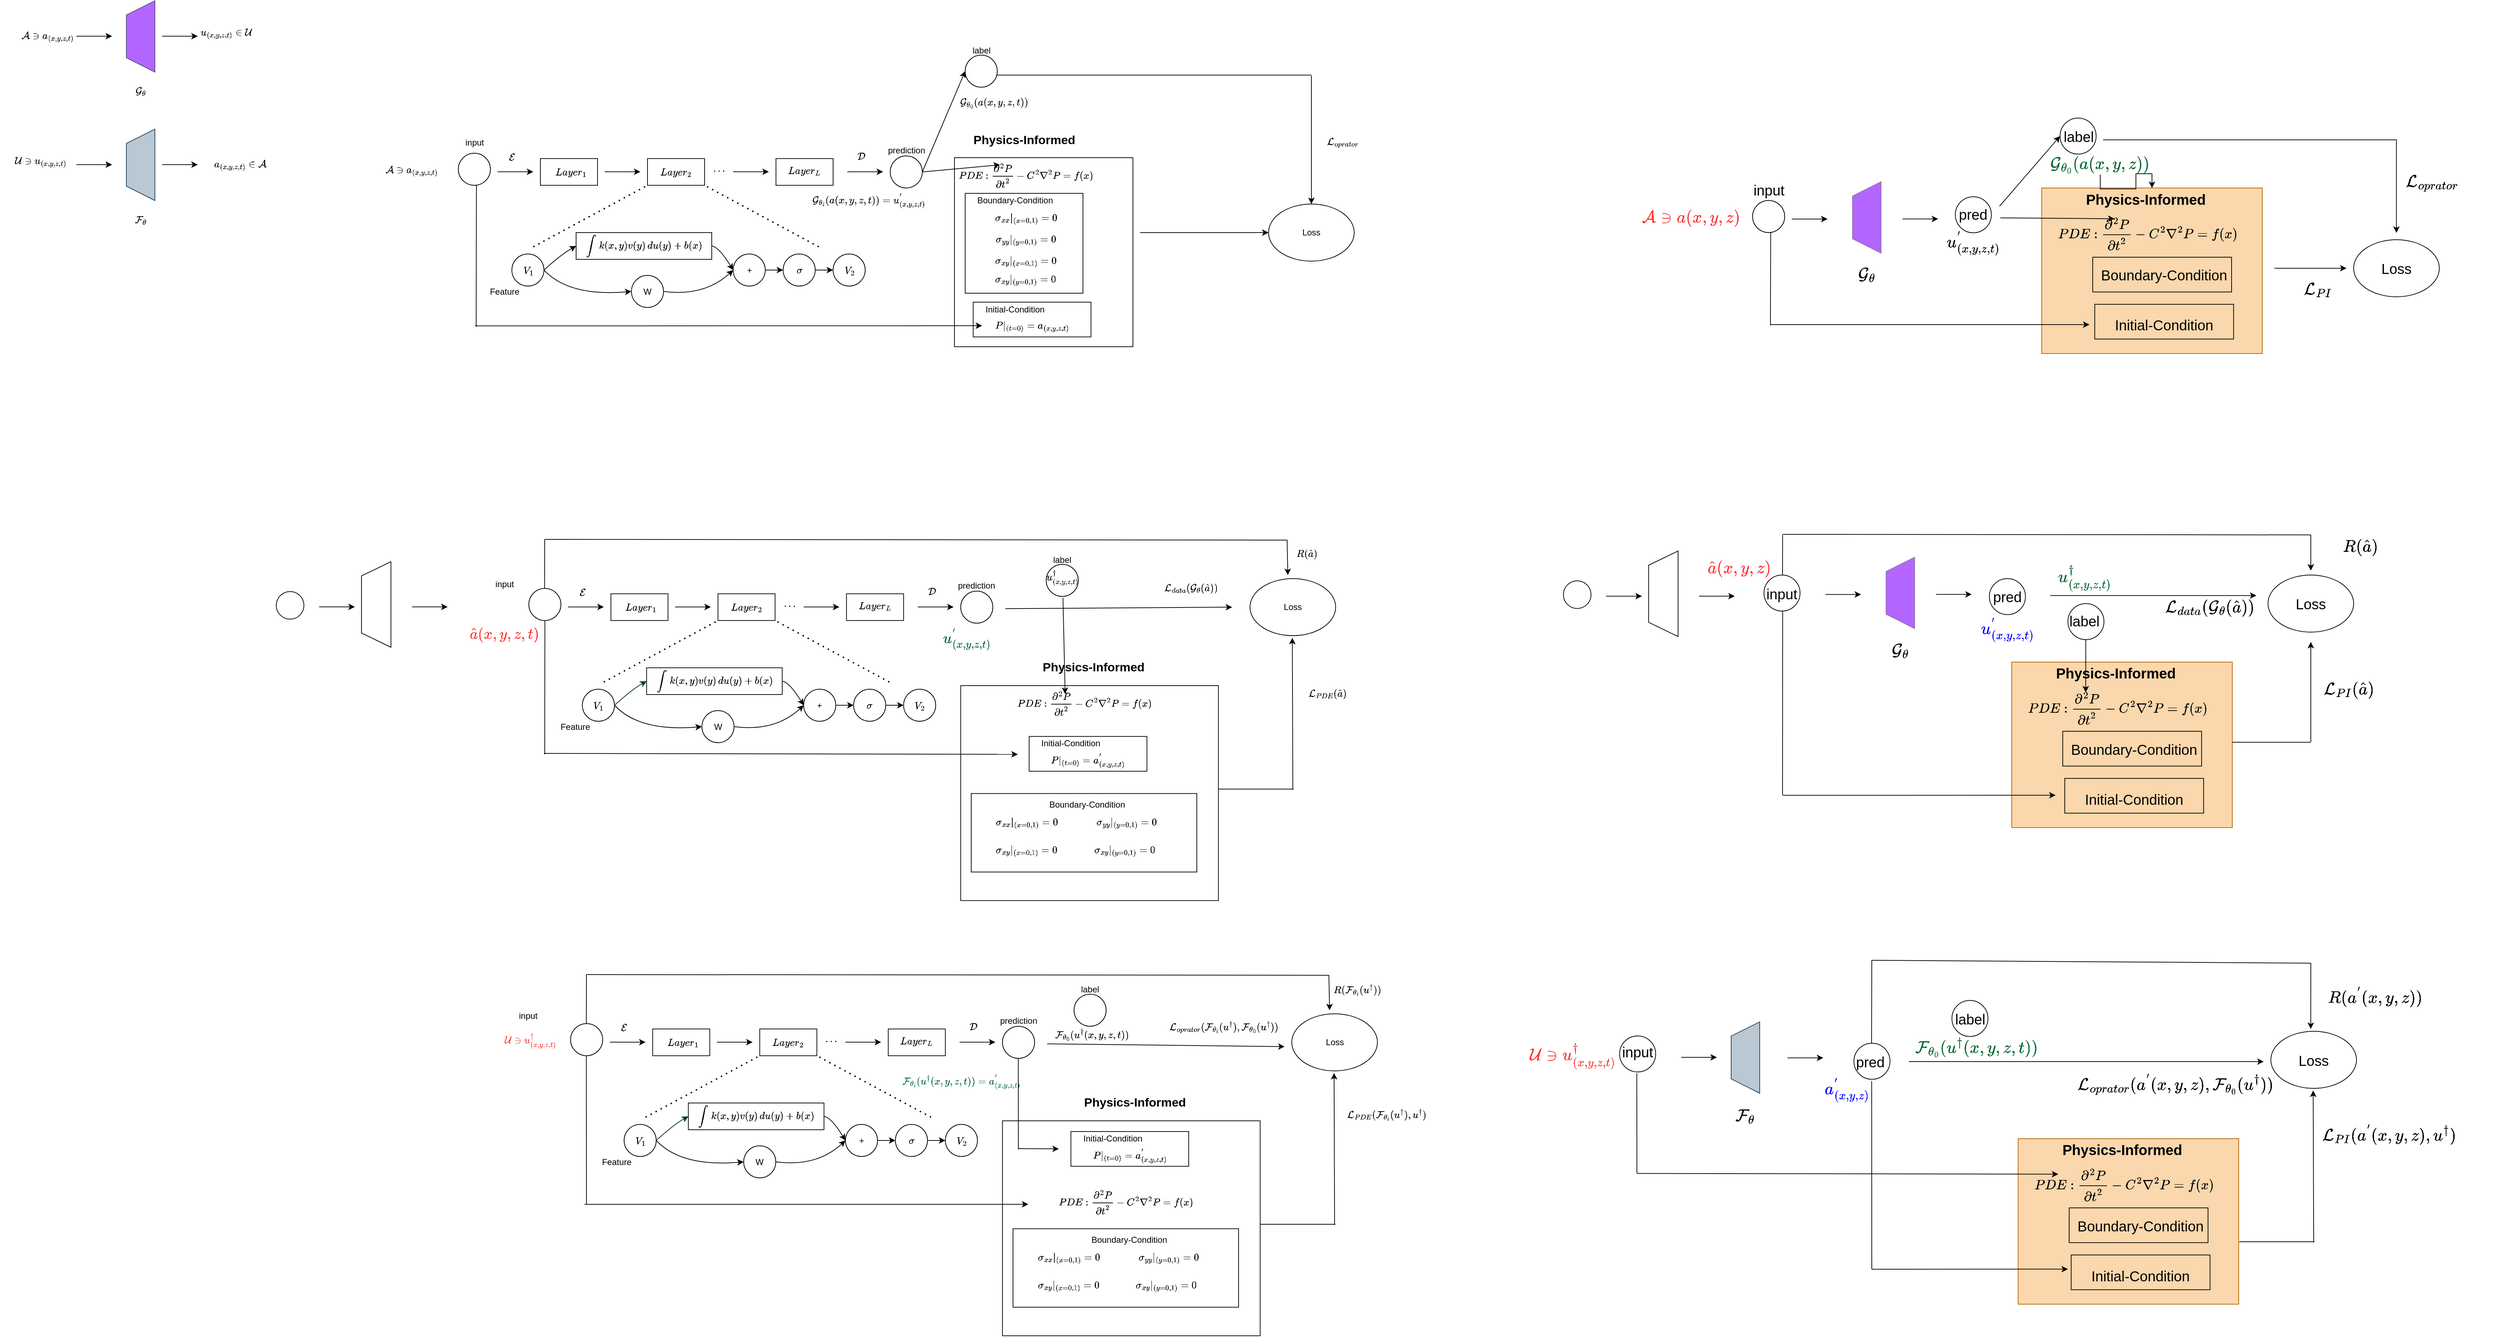 <mxfile version="20.6.0" type="github">
  <diagram id="NjW-yhsZ5i_trCQD1ym4" name="第 1 页">
    <mxGraphModel dx="1483" dy="781" grid="0" gridSize="10" guides="1" tooltips="1" connect="1" arrows="1" fold="1" page="0" pageScale="1" pageWidth="827" pageHeight="1169" math="1" shadow="0">
      <root>
        <mxCell id="0" />
        <mxCell id="1" parent="0" />
        <mxCell id="87Ph22owlFa2kmHyDB1Y-258" value="" style="rounded=0;whiteSpace=wrap;html=1;fillColor=#fad7ac;strokeColor=#b46504;" vertex="1" parent="1">
          <mxGeometry x="2910" y="1700" width="309" height="232" as="geometry" />
        </mxCell>
        <mxCell id="87Ph22owlFa2kmHyDB1Y-274" value="" style="rounded=0;whiteSpace=wrap;html=1;fillColor=#fad7ac;strokeColor=#b46504;" vertex="1" parent="1">
          <mxGeometry x="2901" y="1032" width="309" height="232" as="geometry" />
        </mxCell>
        <mxCell id="87Ph22owlFa2kmHyDB1Y-288" value="" style="rounded=0;whiteSpace=wrap;html=1;fillColor=#fad7ac;strokeColor=#b46504;" vertex="1" parent="1">
          <mxGeometry x="2943" y="367.5" width="309" height="232" as="geometry" />
        </mxCell>
        <mxCell id="87Ph22owlFa2kmHyDB1Y-231" value="" style="ellipse;whiteSpace=wrap;html=1;fillColor=none;" vertex="1" parent="1">
          <mxGeometry x="3264" y="1549.5" width="120" height="80" as="geometry" />
        </mxCell>
        <mxCell id="87Ph22owlFa2kmHyDB1Y-264" value="" style="ellipse;whiteSpace=wrap;html=1;aspect=fixed;" vertex="1" parent="1">
          <mxGeometry x="2817.25" y="1506.25" width="50.5" height="50.5" as="geometry" />
        </mxCell>
        <mxCell id="87Ph22owlFa2kmHyDB1Y-263" value="" style="ellipse;whiteSpace=wrap;html=1;aspect=fixed;" vertex="1" parent="1">
          <mxGeometry x="2680" y="1566.25" width="50.5" height="50.5" as="geometry" />
        </mxCell>
        <mxCell id="87Ph22owlFa2kmHyDB1Y-175" value="" style="ellipse;whiteSpace=wrap;html=1;aspect=fixed;" vertex="1" parent="1">
          <mxGeometry x="2554" y="910" width="50.5" height="50.5" as="geometry" />
        </mxCell>
        <mxCell id="87Ph22owlFa2kmHyDB1Y-173" value="" style="ellipse;whiteSpace=wrap;html=1;aspect=fixed;" vertex="1" parent="1">
          <mxGeometry x="2979.75" y="950" width="50.5" height="50.5" as="geometry" />
        </mxCell>
        <mxCell id="87Ph22owlFa2kmHyDB1Y-171" value="" style="ellipse;whiteSpace=wrap;html=1;aspect=fixed;" vertex="1" parent="1">
          <mxGeometry x="2869.75" y="915" width="50.5" height="50.5" as="geometry" />
        </mxCell>
        <mxCell id="87Ph22owlFa2kmHyDB1Y-133" value="" style="ellipse;whiteSpace=wrap;html=1;fillColor=none;" vertex="1" parent="1">
          <mxGeometry x="3260" y="910" width="120" height="80" as="geometry" />
        </mxCell>
        <mxCell id="87Ph22owlFa2kmHyDB1Y-170" value="" style="ellipse;whiteSpace=wrap;html=1;aspect=fixed;" vertex="1" parent="1">
          <mxGeometry x="2822" y="379.75" width="50.5" height="50.5" as="geometry" />
        </mxCell>
        <mxCell id="FUlJ05SnASZW4XO25VSm-4" value="$$\mathcal{A} \ni \mathcal{a}_{(x,y,z,t)}$$" style="text;html=1;strokeColor=none;fillColor=none;align=center;verticalAlign=middle;whiteSpace=wrap;rounded=0;" parent="1" vertex="1">
          <mxGeometry x="120" y="140" width="60" height="30" as="geometry" />
        </mxCell>
        <mxCell id="FUlJ05SnASZW4XO25VSm-5" value="" style="endArrow=classic;html=1;rounded=0;" parent="1" edge="1">
          <mxGeometry width="50" height="50" relative="1" as="geometry">
            <mxPoint x="190" y="154.8" as="sourcePoint" />
            <mxPoint x="240" y="154.8" as="targetPoint" />
          </mxGeometry>
        </mxCell>
        <mxCell id="FUlJ05SnASZW4XO25VSm-7" value="" style="shape=trapezoid;perimeter=trapezoidPerimeter;whiteSpace=wrap;html=1;fixedSize=1;rotation=-90;fillColor=#B266FF;strokeColor=#56517e;" parent="1" vertex="1">
          <mxGeometry x="230" y="135" width="100" height="40" as="geometry" />
        </mxCell>
        <mxCell id="FUlJ05SnASZW4XO25VSm-8" value="&amp;nbsp;$$\mathcal{G}_{\theta}$$" style="text;html=1;strokeColor=none;fillColor=none;align=center;verticalAlign=middle;whiteSpace=wrap;rounded=0;" parent="1" vertex="1">
          <mxGeometry x="245" y="210" width="70" height="30" as="geometry" />
        </mxCell>
        <mxCell id="FUlJ05SnASZW4XO25VSm-9" value="" style="endArrow=classic;html=1;rounded=0;" parent="1" edge="1">
          <mxGeometry width="50" height="50" relative="1" as="geometry">
            <mxPoint x="310" y="154.8" as="sourcePoint" />
            <mxPoint x="360" y="154.8" as="targetPoint" />
          </mxGeometry>
        </mxCell>
        <mxCell id="FUlJ05SnASZW4XO25VSm-11" value="$$ \mathcal{u}_{(x,y,z,t)} \in \mathcal{U}$$" style="text;html=1;strokeColor=none;fillColor=none;align=center;verticalAlign=middle;whiteSpace=wrap;rounded=0;" parent="1" vertex="1">
          <mxGeometry x="370" y="135" width="60" height="30" as="geometry" />
        </mxCell>
        <mxCell id="FUlJ05SnASZW4XO25VSm-12" value="$$&amp;nbsp; \mathcal{a}_{(x,y,z,t)} \in\mathcal{A}&lt;br&gt;$$" style="text;html=1;strokeColor=none;fillColor=none;align=center;verticalAlign=middle;whiteSpace=wrap;rounded=0;" parent="1" vertex="1">
          <mxGeometry x="390" y="320" width="60" height="30" as="geometry" />
        </mxCell>
        <mxCell id="FUlJ05SnASZW4XO25VSm-13" value="" style="endArrow=classic;html=1;rounded=0;" parent="1" edge="1">
          <mxGeometry width="50" height="50" relative="1" as="geometry">
            <mxPoint x="190" y="334.8" as="sourcePoint" />
            <mxPoint x="240" y="334.8" as="targetPoint" />
          </mxGeometry>
        </mxCell>
        <mxCell id="FUlJ05SnASZW4XO25VSm-15" value="" style="shape=trapezoid;perimeter=trapezoidPerimeter;whiteSpace=wrap;html=1;fixedSize=1;rotation=-90;fillColor=#BAC8D3;strokeColor=#23445d;" parent="1" vertex="1">
          <mxGeometry x="230" y="315" width="100" height="40" as="geometry" />
        </mxCell>
        <mxCell id="FUlJ05SnASZW4XO25VSm-16" value="&amp;nbsp;$$\mathcal{F}_{\theta}$$" style="text;html=1;strokeColor=none;fillColor=none;align=center;verticalAlign=middle;whiteSpace=wrap;rounded=0;" parent="1" vertex="1">
          <mxGeometry x="245" y="390" width="70" height="30" as="geometry" />
        </mxCell>
        <mxCell id="FUlJ05SnASZW4XO25VSm-17" value="" style="endArrow=classic;html=1;rounded=0;" parent="1" edge="1">
          <mxGeometry width="50" height="50" relative="1" as="geometry">
            <mxPoint x="310" y="334.8" as="sourcePoint" />
            <mxPoint x="360" y="334.8" as="targetPoint" />
          </mxGeometry>
        </mxCell>
        <mxCell id="FUlJ05SnASZW4XO25VSm-19" value="$$&amp;nbsp;\mathcal{U} \ni&lt;br&gt;\mathcal{u}_{(x,y,z,t)} $$" style="text;html=1;strokeColor=none;fillColor=none;align=center;verticalAlign=middle;whiteSpace=wrap;rounded=0;" parent="1" vertex="1">
          <mxGeometry x="110" y="315" width="60" height="30" as="geometry" />
        </mxCell>
        <mxCell id="FUlJ05SnASZW4XO25VSm-532" value="" style="endArrow=classic;html=1;rounded=0;" parent="1" edge="1">
          <mxGeometry width="50" height="50" relative="1" as="geometry">
            <mxPoint x="937.25" y="1564.8" as="sourcePoint" />
            <mxPoint x="987.25" y="1564.8" as="targetPoint" />
          </mxGeometry>
        </mxCell>
        <mxCell id="FUlJ05SnASZW4XO25VSm-533" value="$$\mathcal{E}$$" style="text;html=1;strokeColor=none;fillColor=none;align=center;verticalAlign=middle;whiteSpace=wrap;rounded=0;" parent="1" vertex="1">
          <mxGeometry x="927.25" y="1530" width="60" height="30" as="geometry" />
        </mxCell>
        <mxCell id="FUlJ05SnASZW4XO25VSm-534" value="" style="endArrow=classic;html=1;rounded=0;" parent="1" edge="1">
          <mxGeometry width="50" height="50" relative="1" as="geometry">
            <mxPoint x="1427.25" y="1564.8" as="sourcePoint" />
            <mxPoint x="1477.25" y="1564.8" as="targetPoint" />
          </mxGeometry>
        </mxCell>
        <mxCell id="FUlJ05SnASZW4XO25VSm-535" value="$$\mathcal{D}$$" style="text;html=1;strokeColor=none;fillColor=none;align=center;verticalAlign=middle;whiteSpace=wrap;rounded=0;" parent="1" vertex="1">
          <mxGeometry x="1417.25" y="1530" width="60" height="25" as="geometry" />
        </mxCell>
        <mxCell id="FUlJ05SnASZW4XO25VSm-536" value="" style="rounded=0;whiteSpace=wrap;html=1;" parent="1" vertex="1">
          <mxGeometry x="997.25" y="1546.25" width="80" height="37.5" as="geometry" />
        </mxCell>
        <mxCell id="FUlJ05SnASZW4XO25VSm-537" value="" style="rounded=0;whiteSpace=wrap;html=1;" parent="1" vertex="1">
          <mxGeometry x="1147.25" y="1546.25" width="80" height="37.5" as="geometry" />
        </mxCell>
        <mxCell id="FUlJ05SnASZW4XO25VSm-538" value="" style="endArrow=classic;html=1;rounded=0;" parent="1" edge="1">
          <mxGeometry width="50" height="50" relative="1" as="geometry">
            <mxPoint x="1087.25" y="1564.76" as="sourcePoint" />
            <mxPoint x="1137.25" y="1564.76" as="targetPoint" />
          </mxGeometry>
        </mxCell>
        <mxCell id="FUlJ05SnASZW4XO25VSm-539" value="" style="rounded=0;whiteSpace=wrap;html=1;" parent="1" vertex="1">
          <mxGeometry x="1327.25" y="1546.25" width="80" height="37.5" as="geometry" />
        </mxCell>
        <mxCell id="FUlJ05SnASZW4XO25VSm-540" value="" style="endArrow=classic;html=1;rounded=0;" parent="1" edge="1">
          <mxGeometry width="50" height="50" relative="1" as="geometry">
            <mxPoint x="1267.25" y="1564.76" as="sourcePoint" />
            <mxPoint x="1317.25" y="1564.76" as="targetPoint" />
          </mxGeometry>
        </mxCell>
        <mxCell id="FUlJ05SnASZW4XO25VSm-541" value="$$\cdots$$" style="text;html=1;strokeColor=none;fillColor=none;align=center;verticalAlign=middle;whiteSpace=wrap;rounded=0;" parent="1" vertex="1">
          <mxGeometry x="1217.25" y="1550" width="60" height="25" as="geometry" />
        </mxCell>
        <mxCell id="FUlJ05SnASZW4XO25VSm-542" value="" style="endArrow=none;dashed=1;html=1;dashPattern=1 3;strokeWidth=2;rounded=0;" parent="1" edge="1">
          <mxGeometry width="50" height="50" relative="1" as="geometry">
            <mxPoint x="987.25" y="1670.0" as="sourcePoint" />
            <mxPoint x="1147.25" y="1583.75" as="targetPoint" />
          </mxGeometry>
        </mxCell>
        <mxCell id="FUlJ05SnASZW4XO25VSm-543" value="" style="endArrow=none;dashed=1;html=1;dashPattern=1 3;strokeWidth=2;rounded=0;" parent="1" edge="1">
          <mxGeometry width="50" height="50" relative="1" as="geometry">
            <mxPoint x="1387.25" y="1670.0" as="sourcePoint" />
            <mxPoint x="1227.25" y="1583.75" as="targetPoint" />
          </mxGeometry>
        </mxCell>
        <mxCell id="FUlJ05SnASZW4XO25VSm-544" value="" style="ellipse;whiteSpace=wrap;html=1;aspect=fixed;fillColor=none;" parent="1" vertex="1">
          <mxGeometry x="1487.25" y="1542.5" width="45" height="45" as="geometry" />
        </mxCell>
        <mxCell id="FUlJ05SnASZW4XO25VSm-545" value="" style="ellipse;whiteSpace=wrap;html=1;aspect=fixed;" parent="1" vertex="1">
          <mxGeometry x="882.25" y="1538.75" width="45" height="45" as="geometry" />
        </mxCell>
        <mxCell id="FUlJ05SnASZW4XO25VSm-546" value="$$V_{1}$$" style="text;html=1;strokeColor=none;fillColor=none;align=center;verticalAlign=middle;whiteSpace=wrap;rounded=0;" parent="1" vertex="1">
          <mxGeometry x="949.75" y="1687.5" width="60" height="30" as="geometry" />
        </mxCell>
        <mxCell id="FUlJ05SnASZW4XO25VSm-547" value="" style="ellipse;whiteSpace=wrap;html=1;aspect=fixed;fillColor=none;" parent="1" vertex="1">
          <mxGeometry x="957.25" y="1680" width="45" height="45" as="geometry" />
        </mxCell>
        <mxCell id="FUlJ05SnASZW4XO25VSm-548" value="Feature" style="text;html=1;strokeColor=none;fillColor=none;align=center;verticalAlign=middle;whiteSpace=wrap;rounded=0;" parent="1" vertex="1">
          <mxGeometry x="917.25" y="1717.5" width="60" height="30" as="geometry" />
        </mxCell>
        <mxCell id="FUlJ05SnASZW4XO25VSm-549" value="" style="rounded=0;whiteSpace=wrap;html=1;" parent="1" vertex="1">
          <mxGeometry x="1047.25" y="1650" width="190" height="37.5" as="geometry" />
        </mxCell>
        <mxCell id="FUlJ05SnASZW4XO25VSm-550" value="" style="ellipse;whiteSpace=wrap;html=1;aspect=fixed;" parent="1" vertex="1">
          <mxGeometry x="1124.75" y="1710" width="45" height="45" as="geometry" />
        </mxCell>
        <mxCell id="FUlJ05SnASZW4XO25VSm-551" value="" style="ellipse;whiteSpace=wrap;html=1;aspect=fixed;" parent="1" vertex="1">
          <mxGeometry x="1267.25" y="1680" width="45" height="45" as="geometry" />
        </mxCell>
        <mxCell id="FUlJ05SnASZW4XO25VSm-552" value="W" style="text;html=1;strokeColor=none;fillColor=none;align=center;verticalAlign=middle;whiteSpace=wrap;rounded=0;" parent="1" vertex="1">
          <mxGeometry x="1117.25" y="1717.5" width="60" height="30" as="geometry" />
        </mxCell>
        <mxCell id="FUlJ05SnASZW4XO25VSm-553" value="" style="ellipse;whiteSpace=wrap;html=1;aspect=fixed;" parent="1" vertex="1">
          <mxGeometry x="1337.25" y="1680" width="45" height="45" as="geometry" />
        </mxCell>
        <mxCell id="FUlJ05SnASZW4XO25VSm-554" value="" style="ellipse;whiteSpace=wrap;html=1;aspect=fixed;" parent="1" vertex="1">
          <mxGeometry x="1407.25" y="1680" width="45" height="45" as="geometry" />
        </mxCell>
        <mxCell id="FUlJ05SnASZW4XO25VSm-555" value="$$Layer_{1}$$" style="text;html=1;strokeColor=none;fillColor=none;align=center;verticalAlign=middle;whiteSpace=wrap;rounded=0;" parent="1" vertex="1">
          <mxGeometry x="1009.75" y="1550" width="60" height="30" as="geometry" />
        </mxCell>
        <mxCell id="FUlJ05SnASZW4XO25VSm-556" value="$$Layer_{2}$$" style="text;html=1;strokeColor=none;fillColor=none;align=center;verticalAlign=middle;whiteSpace=wrap;rounded=0;" parent="1" vertex="1">
          <mxGeometry x="1157.25" y="1550" width="60" height="30" as="geometry" />
        </mxCell>
        <mxCell id="FUlJ05SnASZW4XO25VSm-557" value="$$Layer_{L}$$" style="text;html=1;strokeColor=none;fillColor=none;align=center;verticalAlign=middle;whiteSpace=wrap;rounded=0;" parent="1" vertex="1">
          <mxGeometry x="1337.25" y="1547.5" width="60" height="30" as="geometry" />
        </mxCell>
        <mxCell id="FUlJ05SnASZW4XO25VSm-558" value="+" style="text;html=1;strokeColor=none;fillColor=none;align=center;verticalAlign=middle;whiteSpace=wrap;rounded=0;" parent="1" vertex="1">
          <mxGeometry x="1259.75" y="1687.5" width="60" height="30" as="geometry" />
        </mxCell>
        <mxCell id="FUlJ05SnASZW4XO25VSm-559" value="$$\sigma$$" style="text;html=1;strokeColor=none;fillColor=none;align=center;verticalAlign=middle;whiteSpace=wrap;rounded=0;" parent="1" vertex="1">
          <mxGeometry x="1329.75" y="1687.5" width="60" height="30" as="geometry" />
        </mxCell>
        <mxCell id="FUlJ05SnASZW4XO25VSm-560" value="$$V_{2}$$" style="text;html=1;strokeColor=none;fillColor=none;align=center;verticalAlign=middle;whiteSpace=wrap;rounded=0;" parent="1" vertex="1">
          <mxGeometry x="1399.75" y="1687.5" width="60" height="30" as="geometry" />
        </mxCell>
        <mxCell id="FUlJ05SnASZW4XO25VSm-561" value="" style="curved=1;endArrow=classic;html=1;rounded=0;exitX=1;exitY=0.5;exitDx=0;exitDy=0;entryX=0;entryY=0.5;entryDx=0;entryDy=0;strokeColor=#003333;" parent="1" source="FUlJ05SnASZW4XO25VSm-547" target="FUlJ05SnASZW4XO25VSm-549" edge="1">
          <mxGeometry width="50" height="50" relative="1" as="geometry">
            <mxPoint x="1017.25" y="1687.5" as="sourcePoint" />
            <mxPoint x="1052.25" y="1637.5" as="targetPoint" />
            <Array as="points">
              <mxPoint x="1027.25" y="1680" />
            </Array>
          </mxGeometry>
        </mxCell>
        <mxCell id="FUlJ05SnASZW4XO25VSm-562" value="" style="curved=1;endArrow=classic;html=1;rounded=0;exitX=1;exitY=0.5;exitDx=0;exitDy=0;entryX=0;entryY=0.5;entryDx=0;entryDy=0;strokeColor=#000000;" parent="1" source="FUlJ05SnASZW4XO25VSm-547" target="FUlJ05SnASZW4XO25VSm-550" edge="1">
          <mxGeometry width="50" height="50" relative="1" as="geometry">
            <mxPoint x="1012.25" y="1712.5" as="sourcePoint" />
            <mxPoint x="1097.25" y="1740" as="targetPoint" />
            <Array as="points">
              <mxPoint x="1037.25" y="1740" />
            </Array>
          </mxGeometry>
        </mxCell>
        <mxCell id="FUlJ05SnASZW4XO25VSm-563" value="" style="curved=1;endArrow=classic;html=1;rounded=0;exitX=1;exitY=0.5;exitDx=0;exitDy=0;entryX=0;entryY=0.5;entryDx=0;entryDy=0;strokeColor=#000000;" parent="1" source="FUlJ05SnASZW4XO25VSm-550" target="FUlJ05SnASZW4XO25VSm-551" edge="1">
          <mxGeometry width="50" height="50" relative="1" as="geometry">
            <mxPoint x="1177.25" y="1730" as="sourcePoint" />
            <mxPoint x="1267.25" y="1740" as="targetPoint" />
            <Array as="points">
              <mxPoint x="1227.25" y="1740" />
            </Array>
          </mxGeometry>
        </mxCell>
        <mxCell id="FUlJ05SnASZW4XO25VSm-564" value="" style="curved=1;endArrow=classic;html=1;rounded=0;exitX=1;exitY=0.5;exitDx=0;exitDy=0;entryX=0;entryY=0.5;entryDx=0;entryDy=0;strokeColor=#000000;" parent="1" source="FUlJ05SnASZW4XO25VSm-549" target="FUlJ05SnASZW4XO25VSm-551" edge="1">
          <mxGeometry width="50" height="50" relative="1" as="geometry">
            <mxPoint x="1247.25" y="1660" as="sourcePoint" />
            <mxPoint x="1344.75" y="1630" as="targetPoint" />
            <Array as="points">
              <mxPoint x="1247.25" y="1670" />
            </Array>
          </mxGeometry>
        </mxCell>
        <mxCell id="FUlJ05SnASZW4XO25VSm-565" value="" style="endArrow=classic;html=1;rounded=0;exitX=1;exitY=0.5;exitDx=0;exitDy=0;entryX=0;entryY=0.5;entryDx=0;entryDy=0;" parent="1" source="FUlJ05SnASZW4XO25VSm-551" target="FUlJ05SnASZW4XO25VSm-553" edge="1">
          <mxGeometry width="50" height="50" relative="1" as="geometry">
            <mxPoint x="1277.25" y="1740" as="sourcePoint" />
            <mxPoint x="1317.25" y="1740" as="targetPoint" />
          </mxGeometry>
        </mxCell>
        <mxCell id="FUlJ05SnASZW4XO25VSm-566" value="" style="endArrow=classic;html=1;rounded=0;exitX=1;exitY=0.5;exitDx=0;exitDy=0;entryX=0;entryY=0.5;entryDx=0;entryDy=0;" parent="1" source="FUlJ05SnASZW4XO25VSm-553" target="FUlJ05SnASZW4XO25VSm-554" edge="1">
          <mxGeometry width="50" height="50" relative="1" as="geometry">
            <mxPoint x="1322.25" y="1712.5" as="sourcePoint" />
            <mxPoint x="1347.25" y="1712.5" as="targetPoint" />
          </mxGeometry>
        </mxCell>
        <mxCell id="FUlJ05SnASZW4XO25VSm-567" value="$$\int_{}^{} k(x,y)v(y)\,du(y)&amp;nbsp; +b(x)$$" style="text;html=1;strokeColor=none;fillColor=none;align=center;verticalAlign=middle;whiteSpace=wrap;rounded=0;" parent="1" vertex="1">
          <mxGeometry x="1056" y="1653.75" width="172.5" height="30" as="geometry" />
        </mxCell>
        <mxCell id="FUlJ05SnASZW4XO25VSm-568" value="prediction" style="text;html=1;strokeColor=none;fillColor=none;align=center;verticalAlign=middle;whiteSpace=wrap;rounded=0;" parent="1" vertex="1">
          <mxGeometry x="1479.75" y="1520" width="60" height="30" as="geometry" />
        </mxCell>
        <mxCell id="FUlJ05SnASZW4XO25VSm-569" value="input" style="text;html=1;strokeColor=none;fillColor=none;align=center;verticalAlign=middle;whiteSpace=wrap;rounded=0;" parent="1" vertex="1">
          <mxGeometry x="792.5" y="1512.5" width="60" height="30" as="geometry" />
        </mxCell>
        <mxCell id="FUlJ05SnASZW4XO25VSm-570" value="&lt;font style=&quot;font-size: 17px;&quot;&gt;&lt;b&gt;Physics-Informed&lt;/b&gt;&lt;/font&gt;" style="text;html=1;strokeColor=none;fillColor=none;align=center;verticalAlign=middle;whiteSpace=wrap;rounded=0;" parent="1" vertex="1">
          <mxGeometry x="1583.13" y="1625" width="180" height="50" as="geometry" />
        </mxCell>
        <mxCell id="FUlJ05SnASZW4XO25VSm-571" value="" style="rounded=0;whiteSpace=wrap;html=1;fillColor=none;" parent="1" vertex="1">
          <mxGeometry x="1487.25" y="1675" width="361" height="301.25" as="geometry" />
        </mxCell>
        <mxCell id="FUlJ05SnASZW4XO25VSm-572" value="$$PDE:\frac{{\partial&amp;nbsp;&lt;br&gt;}^2 P&amp;nbsp; }{{\partial t}^{2}} - C^2 {\nabla}^{2} P =f(x)$$" style="text;html=1;strokeColor=none;fillColor=none;align=center;verticalAlign=middle;whiteSpace=wrap;rounded=0;" parent="1" vertex="1">
          <mxGeometry x="1590" y="1774" width="140" height="30" as="geometry" />
        </mxCell>
        <mxCell id="FUlJ05SnASZW4XO25VSm-573" value="$$\sigma_{xx}|_{(x=0,1)} =0$$" style="text;html=1;strokeColor=none;fillColor=none;align=center;verticalAlign=middle;whiteSpace=wrap;rounded=0;" parent="1" vertex="1">
          <mxGeometry x="1509.5" y="1851.88" width="140" height="30" as="geometry" />
        </mxCell>
        <mxCell id="FUlJ05SnASZW4XO25VSm-574" value="$$\sigma_{xy}|_{(x=0,1)} =0$$" style="text;html=1;strokeColor=none;fillColor=none;align=center;verticalAlign=middle;whiteSpace=wrap;rounded=0;" parent="1" vertex="1">
          <mxGeometry x="1509.5" y="1890.63" width="140" height="30" as="geometry" />
        </mxCell>
        <mxCell id="FUlJ05SnASZW4XO25VSm-575" value="$$\sigma_{yy}|_{(y=0,1)} =0$$" style="text;html=1;strokeColor=none;fillColor=none;align=center;verticalAlign=middle;whiteSpace=wrap;rounded=0;" parent="1" vertex="1">
          <mxGeometry x="1649.5" y="1851.88" width="140" height="30" as="geometry" />
        </mxCell>
        <mxCell id="FUlJ05SnASZW4XO25VSm-576" value="$$\sigma_{xy}|_{(y=0,1)} =0$$" style="text;html=1;strokeColor=none;fillColor=none;align=center;verticalAlign=middle;whiteSpace=wrap;rounded=0;" parent="1" vertex="1">
          <mxGeometry x="1647" y="1890.63" width="140" height="30" as="geometry" />
        </mxCell>
        <mxCell id="FUlJ05SnASZW4XO25VSm-577" value="" style="rounded=0;whiteSpace=wrap;html=1;fillColor=none;" parent="1" vertex="1">
          <mxGeometry x="1502" y="1826.25" width="316" height="110" as="geometry" />
        </mxCell>
        <mxCell id="FUlJ05SnASZW4XO25VSm-578" value="Boundary-Condition" style="text;html=1;strokeColor=none;fillColor=none;align=center;verticalAlign=middle;whiteSpace=wrap;rounded=0;" parent="1" vertex="1">
          <mxGeometry x="1594.5" y="1831.88" width="140" height="20" as="geometry" />
        </mxCell>
        <mxCell id="FUlJ05SnASZW4XO25VSm-579" value="" style="endArrow=classic;html=1;rounded=0;fontSize=17;endFill=1;" parent="1" edge="1">
          <mxGeometry width="50" height="50" relative="1" as="geometry">
            <mxPoint x="1549.75" y="1567.08" as="sourcePoint" />
            <mxPoint x="1882.5" y="1571" as="targetPoint" />
          </mxGeometry>
        </mxCell>
        <mxCell id="FUlJ05SnASZW4XO25VSm-580" value="" style="ellipse;whiteSpace=wrap;html=1;aspect=fixed;" parent="1" vertex="1">
          <mxGeometry x="1587.5" y="1497.5" width="45" height="45" as="geometry" />
        </mxCell>
        <mxCell id="FUlJ05SnASZW4XO25VSm-581" value="label" style="text;html=1;strokeColor=none;fillColor=none;align=center;verticalAlign=middle;whiteSpace=wrap;rounded=0;" parent="1" vertex="1">
          <mxGeometry x="1580" y="1476.25" width="60" height="30" as="geometry" />
        </mxCell>
        <mxCell id="FUlJ05SnASZW4XO25VSm-582" value="" style="rounded=0;whiteSpace=wrap;html=1;fillColor=none;" parent="1" vertex="1">
          <mxGeometry x="1583.13" y="1690" width="165" height="48.75" as="geometry" />
        </mxCell>
        <mxCell id="FUlJ05SnASZW4XO25VSm-583" value="Initial-Condition" style="text;html=1;strokeColor=none;fillColor=none;align=center;verticalAlign=middle;whiteSpace=wrap;rounded=0;" parent="1" vertex="1">
          <mxGeometry x="1571.88" y="1690" width="140" height="20" as="geometry" />
        </mxCell>
        <mxCell id="FUlJ05SnASZW4XO25VSm-584" value="$$P|_{(t=0)} =\mathcal{a}_{(x,y,z,t)}^{&#39;}&lt;br&gt;$$" style="text;html=1;strokeColor=none;fillColor=none;align=center;verticalAlign=middle;whiteSpace=wrap;rounded=0;" parent="1" vertex="1">
          <mxGeometry x="1595.63" y="1708.75" width="140" height="30" as="geometry" />
        </mxCell>
        <mxCell id="FUlJ05SnASZW4XO25VSm-585" value="Loss" style="text;html=1;strokeColor=none;fillColor=none;align=center;verticalAlign=middle;whiteSpace=wrap;rounded=0;" parent="1" vertex="1">
          <mxGeometry x="1922.5" y="1550" width="60" height="30" as="geometry" />
        </mxCell>
        <mxCell id="FUlJ05SnASZW4XO25VSm-586" value="" style="ellipse;whiteSpace=wrap;html=1;fillColor=none;" parent="1" vertex="1">
          <mxGeometry x="1892.5" y="1525" width="120" height="80" as="geometry" />
        </mxCell>
        <mxCell id="FUlJ05SnASZW4XO25VSm-587" value="" style="endArrow=classic;html=1;rounded=0;strokeColor=#000000;fontSize=18;fontColor=#006633;" parent="1" edge="1">
          <mxGeometry width="50" height="50" relative="1" as="geometry">
            <mxPoint x="1509.5" y="1714.03" as="sourcePoint" />
            <mxPoint x="1566.25" y="1714.33" as="targetPoint" />
          </mxGeometry>
        </mxCell>
        <mxCell id="FUlJ05SnASZW4XO25VSm-588" value="" style="endArrow=none;html=1;rounded=0;strokeColor=#000000;fontSize=18;fontColor=#006633;endFill=0;" parent="1" edge="1">
          <mxGeometry width="50" height="50" relative="1" as="geometry">
            <mxPoint x="1509.4" y="1587.5" as="sourcePoint" />
            <mxPoint x="1509.5" y="1715" as="targetPoint" />
          </mxGeometry>
        </mxCell>
        <mxCell id="FUlJ05SnASZW4XO25VSm-589" value="" style="endArrow=none;html=1;rounded=0;strokeColor=#000000;fontSize=18;fontColor=#006633;endFill=0;" parent="1" edge="1">
          <mxGeometry width="50" height="50" relative="1" as="geometry">
            <mxPoint x="1848.25" y="1820.0" as="sourcePoint" />
            <mxPoint x="1953.5" y="1820.0" as="targetPoint" />
          </mxGeometry>
        </mxCell>
        <mxCell id="FUlJ05SnASZW4XO25VSm-590" value="" style="endArrow=classic;html=1;rounded=0;strokeColor=#000000;fontSize=18;fontColor=#006633;" parent="1" edge="1">
          <mxGeometry width="50" height="50" relative="1" as="geometry">
            <mxPoint x="1952.5" y="1821" as="sourcePoint" />
            <mxPoint x="1951.79" y="1608.0" as="targetPoint" />
          </mxGeometry>
        </mxCell>
        <mxCell id="FUlJ05SnASZW4XO25VSm-591" value="" style="endArrow=none;html=1;rounded=0;strokeColor=#000000;fontSize=18;fontColor=#006633;endFill=0;" parent="1" edge="1">
          <mxGeometry width="50" height="50" relative="1" as="geometry">
            <mxPoint x="904.5" y="1470.0" as="sourcePoint" />
            <mxPoint x="904.35" y="1538.75" as="targetPoint" />
          </mxGeometry>
        </mxCell>
        <mxCell id="FUlJ05SnASZW4XO25VSm-592" value="" style="endArrow=none;html=1;rounded=0;strokeColor=#000000;fontSize=18;fontColor=#006633;endFill=0;" parent="1" edge="1">
          <mxGeometry width="50" height="50" relative="1" as="geometry">
            <mxPoint x="904.5" y="1470.0" as="sourcePoint" />
            <mxPoint x="1944.87" y="1471" as="targetPoint" />
          </mxGeometry>
        </mxCell>
        <mxCell id="FUlJ05SnASZW4XO25VSm-593" value="" style="endArrow=classic;html=1;rounded=0;strokeColor=#000000;fontSize=18;fontColor=#006633;" parent="1" edge="1">
          <mxGeometry width="50" height="50" relative="1" as="geometry">
            <mxPoint x="1944.5" y="1471" as="sourcePoint" />
            <mxPoint x="1945.5" y="1520.0" as="targetPoint" />
          </mxGeometry>
        </mxCell>
        <mxCell id="FUlJ05SnASZW4XO25VSm-594" value="$$&amp;nbsp;\mathcal{U} \ni&lt;br&gt;\mathcal{u}_{(x,y,z,t)} ^{\dagger}$$" style="text;html=1;strokeColor=none;fillColor=none;align=center;verticalAlign=middle;whiteSpace=wrap;rounded=0;fontColor=#FF3333;" parent="1" vertex="1">
          <mxGeometry x="795.5" y="1547.5" width="60" height="30" as="geometry" />
        </mxCell>
        <mxCell id="FUlJ05SnASZW4XO25VSm-595" value="$$&amp;nbsp; \mathcal{F}_{\theta_{i}}(u^{\dagger}(x,y,z,t))=\mathcal{a}_{(x,y,z,t)}^{&#39;}&lt;br&gt;$$" style="text;html=1;strokeColor=none;fillColor=none;align=center;verticalAlign=middle;whiteSpace=wrap;rounded=0;fontColor=#006633;" parent="1" vertex="1">
          <mxGeometry x="1399.75" y="1605" width="60" height="30" as="geometry" />
        </mxCell>
        <mxCell id="FUlJ05SnASZW4XO25VSm-596" value="" style="endArrow=none;html=1;rounded=0;strokeColor=#000000;fontSize=18;fontColor=#006633;endFill=0;" parent="1" edge="1">
          <mxGeometry width="50" height="50" relative="1" as="geometry">
            <mxPoint x="904.33" y="1583.75" as="sourcePoint" />
            <mxPoint x="904.5" y="1792" as="targetPoint" />
          </mxGeometry>
        </mxCell>
        <mxCell id="FUlJ05SnASZW4XO25VSm-597" value="" style="endArrow=classic;html=1;rounded=0;strokeColor=#000000;fontSize=18;fontColor=#006633;" parent="1" edge="1">
          <mxGeometry width="50" height="50" relative="1" as="geometry">
            <mxPoint x="901.75" y="1792" as="sourcePoint" />
            <mxPoint x="1523.5" y="1792" as="targetPoint" />
          </mxGeometry>
        </mxCell>
        <mxCell id="FUlJ05SnASZW4XO25VSm-598" value="$$&amp;nbsp; \mathcal{F}_{\theta_{0}}(u^{\dagger}(x,y,z,t))&lt;br&gt;$$" style="text;html=1;strokeColor=none;fillColor=none;align=center;verticalAlign=middle;whiteSpace=wrap;rounded=0;" parent="1" vertex="1">
          <mxGeometry x="1583.13" y="1538.75" width="60" height="30" as="geometry" />
        </mxCell>
        <mxCell id="2TxUlRtvzBllhrkVPpMp-1" value="$$\mathcal{A} \ni \mathcal{a}_{(x,y,z,t)}$$" style="text;html=1;strokeColor=none;fillColor=none;align=center;verticalAlign=middle;whiteSpace=wrap;rounded=0;" parent="1" vertex="1">
          <mxGeometry x="630" y="327.5" width="60" height="30" as="geometry" />
        </mxCell>
        <mxCell id="2TxUlRtvzBllhrkVPpMp-2" value="" style="endArrow=classic;html=1;rounded=0;" parent="1" edge="1">
          <mxGeometry width="50" height="50" relative="1" as="geometry">
            <mxPoint x="780" y="344.8" as="sourcePoint" />
            <mxPoint x="830" y="344.8" as="targetPoint" />
          </mxGeometry>
        </mxCell>
        <mxCell id="2TxUlRtvzBllhrkVPpMp-3" value="$$\mathcal{E}$$" style="text;html=1;strokeColor=none;fillColor=none;align=center;verticalAlign=middle;whiteSpace=wrap;rounded=0;" parent="1" vertex="1">
          <mxGeometry x="770" y="310" width="60" height="30" as="geometry" />
        </mxCell>
        <mxCell id="2TxUlRtvzBllhrkVPpMp-4" value="" style="endArrow=classic;html=1;rounded=0;" parent="1" edge="1">
          <mxGeometry width="50" height="50" relative="1" as="geometry">
            <mxPoint x="1270" y="344.8" as="sourcePoint" />
            <mxPoint x="1320" y="344.8" as="targetPoint" />
          </mxGeometry>
        </mxCell>
        <mxCell id="2TxUlRtvzBllhrkVPpMp-5" value="$$\mathcal{D}$$" style="text;html=1;strokeColor=none;fillColor=none;align=center;verticalAlign=middle;whiteSpace=wrap;rounded=0;" parent="1" vertex="1">
          <mxGeometry x="1260" y="310" width="60" height="25" as="geometry" />
        </mxCell>
        <mxCell id="2TxUlRtvzBllhrkVPpMp-6" value="" style="rounded=0;whiteSpace=wrap;html=1;" parent="1" vertex="1">
          <mxGeometry x="840" y="326.25" width="80" height="37.5" as="geometry" />
        </mxCell>
        <mxCell id="2TxUlRtvzBllhrkVPpMp-7" value="$$ \mathcal{G}_{\theta_{i} }(a(x,y,z,t))=\mathcal{u}_{(x,y,z,t)}^{&#39;} $$" style="text;html=1;strokeColor=none;fillColor=none;align=center;verticalAlign=middle;whiteSpace=wrap;rounded=0;" parent="1" vertex="1">
          <mxGeometry x="1270" y="370" width="60" height="30" as="geometry" />
        </mxCell>
        <mxCell id="2TxUlRtvzBllhrkVPpMp-8" value="" style="rounded=0;whiteSpace=wrap;html=1;" parent="1" vertex="1">
          <mxGeometry x="990" y="326.25" width="80" height="37.5" as="geometry" />
        </mxCell>
        <mxCell id="2TxUlRtvzBllhrkVPpMp-9" value="" style="endArrow=classic;html=1;rounded=0;" parent="1" edge="1">
          <mxGeometry width="50" height="50" relative="1" as="geometry">
            <mxPoint x="930" y="344.76" as="sourcePoint" />
            <mxPoint x="980" y="344.76" as="targetPoint" />
          </mxGeometry>
        </mxCell>
        <mxCell id="2TxUlRtvzBllhrkVPpMp-10" value="" style="rounded=0;whiteSpace=wrap;html=1;" parent="1" vertex="1">
          <mxGeometry x="1170" y="326.25" width="80" height="37.5" as="geometry" />
        </mxCell>
        <mxCell id="2TxUlRtvzBllhrkVPpMp-11" value="" style="endArrow=classic;html=1;rounded=0;" parent="1" edge="1">
          <mxGeometry width="50" height="50" relative="1" as="geometry">
            <mxPoint x="1110" y="344.76" as="sourcePoint" />
            <mxPoint x="1160" y="344.76" as="targetPoint" />
          </mxGeometry>
        </mxCell>
        <mxCell id="2TxUlRtvzBllhrkVPpMp-12" value="$$\cdots$$" style="text;html=1;strokeColor=none;fillColor=none;align=center;verticalAlign=middle;whiteSpace=wrap;rounded=0;" parent="1" vertex="1">
          <mxGeometry x="1060" y="330" width="60" height="25" as="geometry" />
        </mxCell>
        <mxCell id="2TxUlRtvzBllhrkVPpMp-13" value="" style="endArrow=none;dashed=1;html=1;dashPattern=1 3;strokeWidth=2;rounded=0;" parent="1" edge="1">
          <mxGeometry width="50" height="50" relative="1" as="geometry">
            <mxPoint x="830" y="450" as="sourcePoint" />
            <mxPoint x="990" y="363.75" as="targetPoint" />
          </mxGeometry>
        </mxCell>
        <mxCell id="2TxUlRtvzBllhrkVPpMp-14" value="" style="endArrow=none;dashed=1;html=1;dashPattern=1 3;strokeWidth=2;rounded=0;" parent="1" edge="1">
          <mxGeometry width="50" height="50" relative="1" as="geometry">
            <mxPoint x="1230" y="450" as="sourcePoint" />
            <mxPoint x="1070" y="363.75" as="targetPoint" />
          </mxGeometry>
        </mxCell>
        <mxCell id="2TxUlRtvzBllhrkVPpMp-15" value="" style="ellipse;whiteSpace=wrap;html=1;aspect=fixed;fillColor=none;" parent="1" vertex="1">
          <mxGeometry x="1330" y="322.5" width="45" height="45" as="geometry" />
        </mxCell>
        <mxCell id="2TxUlRtvzBllhrkVPpMp-16" value="" style="ellipse;whiteSpace=wrap;html=1;aspect=fixed;" parent="1" vertex="1">
          <mxGeometry x="725" y="318.75" width="45" height="45" as="geometry" />
        </mxCell>
        <mxCell id="2TxUlRtvzBllhrkVPpMp-17" value="$$V_{1}$$" style="text;html=1;strokeColor=none;fillColor=none;align=center;verticalAlign=middle;whiteSpace=wrap;rounded=0;" parent="1" vertex="1">
          <mxGeometry x="792.5" y="467.5" width="60" height="30" as="geometry" />
        </mxCell>
        <mxCell id="2TxUlRtvzBllhrkVPpMp-18" value="" style="ellipse;whiteSpace=wrap;html=1;aspect=fixed;fillColor=none;" parent="1" vertex="1">
          <mxGeometry x="800" y="460" width="45" height="45" as="geometry" />
        </mxCell>
        <mxCell id="2TxUlRtvzBllhrkVPpMp-19" value="Feature" style="text;html=1;strokeColor=none;fillColor=none;align=center;verticalAlign=middle;whiteSpace=wrap;rounded=0;" parent="1" vertex="1">
          <mxGeometry x="760" y="497.5" width="60" height="30" as="geometry" />
        </mxCell>
        <mxCell id="2TxUlRtvzBllhrkVPpMp-20" value="" style="rounded=0;whiteSpace=wrap;html=1;" parent="1" vertex="1">
          <mxGeometry x="890" y="430" width="190" height="37.5" as="geometry" />
        </mxCell>
        <mxCell id="2TxUlRtvzBllhrkVPpMp-21" value="" style="ellipse;whiteSpace=wrap;html=1;aspect=fixed;" parent="1" vertex="1">
          <mxGeometry x="967.5" y="490" width="45" height="45" as="geometry" />
        </mxCell>
        <mxCell id="2TxUlRtvzBllhrkVPpMp-22" value="" style="ellipse;whiteSpace=wrap;html=1;aspect=fixed;" parent="1" vertex="1">
          <mxGeometry x="1110" y="460" width="45" height="45" as="geometry" />
        </mxCell>
        <mxCell id="2TxUlRtvzBllhrkVPpMp-23" value="W" style="text;html=1;strokeColor=none;fillColor=none;align=center;verticalAlign=middle;whiteSpace=wrap;rounded=0;" parent="1" vertex="1">
          <mxGeometry x="960" y="497.5" width="60" height="30" as="geometry" />
        </mxCell>
        <mxCell id="2TxUlRtvzBllhrkVPpMp-24" value="" style="ellipse;whiteSpace=wrap;html=1;aspect=fixed;" parent="1" vertex="1">
          <mxGeometry x="1180" y="460" width="45" height="45" as="geometry" />
        </mxCell>
        <mxCell id="2TxUlRtvzBllhrkVPpMp-25" value="" style="ellipse;whiteSpace=wrap;html=1;aspect=fixed;" parent="1" vertex="1">
          <mxGeometry x="1250" y="460" width="45" height="45" as="geometry" />
        </mxCell>
        <mxCell id="2TxUlRtvzBllhrkVPpMp-26" value="$$Layer_{1}$$" style="text;html=1;strokeColor=none;fillColor=none;align=center;verticalAlign=middle;whiteSpace=wrap;rounded=0;" parent="1" vertex="1">
          <mxGeometry x="852.5" y="330" width="60" height="30" as="geometry" />
        </mxCell>
        <mxCell id="2TxUlRtvzBllhrkVPpMp-27" value="$$Layer_{2}$$" style="text;html=1;strokeColor=none;fillColor=none;align=center;verticalAlign=middle;whiteSpace=wrap;rounded=0;" parent="1" vertex="1">
          <mxGeometry x="1000" y="330" width="60" height="30" as="geometry" />
        </mxCell>
        <mxCell id="2TxUlRtvzBllhrkVPpMp-28" value="$$Layer_{L}$$" style="text;html=1;strokeColor=none;fillColor=none;align=center;verticalAlign=middle;whiteSpace=wrap;rounded=0;" parent="1" vertex="1">
          <mxGeometry x="1180" y="327.5" width="60" height="30" as="geometry" />
        </mxCell>
        <mxCell id="2TxUlRtvzBllhrkVPpMp-29" value="+" style="text;html=1;strokeColor=none;fillColor=none;align=center;verticalAlign=middle;whiteSpace=wrap;rounded=0;" parent="1" vertex="1">
          <mxGeometry x="1102.5" y="467.5" width="60" height="30" as="geometry" />
        </mxCell>
        <mxCell id="2TxUlRtvzBllhrkVPpMp-30" value="$$\sigma$$" style="text;html=1;strokeColor=none;fillColor=none;align=center;verticalAlign=middle;whiteSpace=wrap;rounded=0;" parent="1" vertex="1">
          <mxGeometry x="1172.5" y="467.5" width="60" height="30" as="geometry" />
        </mxCell>
        <mxCell id="2TxUlRtvzBllhrkVPpMp-31" value="$$V_{2}$$" style="text;html=1;strokeColor=none;fillColor=none;align=center;verticalAlign=middle;whiteSpace=wrap;rounded=0;" parent="1" vertex="1">
          <mxGeometry x="1242.5" y="467.5" width="60" height="30" as="geometry" />
        </mxCell>
        <mxCell id="2TxUlRtvzBllhrkVPpMp-32" value="" style="curved=1;endArrow=classic;html=1;rounded=0;exitX=1;exitY=0.5;exitDx=0;exitDy=0;entryX=0;entryY=0.5;entryDx=0;entryDy=0;strokeColor=#000000;" parent="1" source="2TxUlRtvzBllhrkVPpMp-18" target="2TxUlRtvzBllhrkVPpMp-20" edge="1">
          <mxGeometry width="50" height="50" relative="1" as="geometry">
            <mxPoint x="860" y="467.5" as="sourcePoint" />
            <mxPoint x="895" y="417.5" as="targetPoint" />
            <Array as="points">
              <mxPoint x="870" y="460" />
            </Array>
          </mxGeometry>
        </mxCell>
        <mxCell id="2TxUlRtvzBllhrkVPpMp-33" value="" style="curved=1;endArrow=classic;html=1;rounded=0;exitX=1;exitY=0.5;exitDx=0;exitDy=0;entryX=0;entryY=0.5;entryDx=0;entryDy=0;strokeColor=#000000;" parent="1" source="2TxUlRtvzBllhrkVPpMp-18" target="2TxUlRtvzBllhrkVPpMp-21" edge="1">
          <mxGeometry width="50" height="50" relative="1" as="geometry">
            <mxPoint x="855.0" y="492.5" as="sourcePoint" />
            <mxPoint x="940" y="520" as="targetPoint" />
            <Array as="points">
              <mxPoint x="880" y="520" />
            </Array>
          </mxGeometry>
        </mxCell>
        <mxCell id="2TxUlRtvzBllhrkVPpMp-34" value="" style="curved=1;endArrow=classic;html=1;rounded=0;exitX=1;exitY=0.5;exitDx=0;exitDy=0;entryX=0;entryY=0.5;entryDx=0;entryDy=0;strokeColor=#000000;" parent="1" source="2TxUlRtvzBllhrkVPpMp-21" target="2TxUlRtvzBllhrkVPpMp-22" edge="1">
          <mxGeometry width="50" height="50" relative="1" as="geometry">
            <mxPoint x="1020.0" y="510" as="sourcePoint" />
            <mxPoint x="1110" y="520" as="targetPoint" />
            <Array as="points">
              <mxPoint x="1070" y="520" />
            </Array>
          </mxGeometry>
        </mxCell>
        <mxCell id="2TxUlRtvzBllhrkVPpMp-35" value="" style="curved=1;endArrow=classic;html=1;rounded=0;exitX=1;exitY=0.5;exitDx=0;exitDy=0;entryX=0;entryY=0.5;entryDx=0;entryDy=0;strokeColor=#000000;" parent="1" source="2TxUlRtvzBllhrkVPpMp-20" target="2TxUlRtvzBllhrkVPpMp-22" edge="1">
          <mxGeometry width="50" height="50" relative="1" as="geometry">
            <mxPoint x="1090.0" y="440" as="sourcePoint" />
            <mxPoint x="1187.5" y="410" as="targetPoint" />
            <Array as="points">
              <mxPoint x="1090" y="450" />
            </Array>
          </mxGeometry>
        </mxCell>
        <mxCell id="2TxUlRtvzBllhrkVPpMp-36" value="" style="endArrow=classic;html=1;rounded=0;exitX=1;exitY=0.5;exitDx=0;exitDy=0;entryX=0;entryY=0.5;entryDx=0;entryDy=0;" parent="1" source="2TxUlRtvzBllhrkVPpMp-22" target="2TxUlRtvzBllhrkVPpMp-24" edge="1">
          <mxGeometry width="50" height="50" relative="1" as="geometry">
            <mxPoint x="1120" y="520" as="sourcePoint" />
            <mxPoint x="1160" y="520" as="targetPoint" />
          </mxGeometry>
        </mxCell>
        <mxCell id="2TxUlRtvzBllhrkVPpMp-37" value="" style="endArrow=classic;html=1;rounded=0;exitX=1;exitY=0.5;exitDx=0;exitDy=0;entryX=0;entryY=0.5;entryDx=0;entryDy=0;" parent="1" source="2TxUlRtvzBllhrkVPpMp-24" target="2TxUlRtvzBllhrkVPpMp-25" edge="1">
          <mxGeometry width="50" height="50" relative="1" as="geometry">
            <mxPoint x="1165.0" y="492.5" as="sourcePoint" />
            <mxPoint x="1190.0" y="492.5" as="targetPoint" />
          </mxGeometry>
        </mxCell>
        <mxCell id="2TxUlRtvzBllhrkVPpMp-38" value="$$\int_{}^{} k(x,y)v(y)\,du(y)&amp;nbsp; +b(x)$$" style="text;html=1;strokeColor=none;fillColor=none;align=center;verticalAlign=middle;whiteSpace=wrap;rounded=0;" parent="1" vertex="1">
          <mxGeometry x="898.75" y="433.75" width="172.5" height="30" as="geometry" />
        </mxCell>
        <mxCell id="2TxUlRtvzBllhrkVPpMp-39" value="" style="endArrow=classic;html=1;rounded=0;exitX=1;exitY=0.5;exitDx=0;exitDy=0;entryX=0;entryY=0.5;entryDx=0;entryDy=0;" parent="1" source="2TxUlRtvzBllhrkVPpMp-15" target="2TxUlRtvzBllhrkVPpMp-57" edge="1">
          <mxGeometry width="50" height="50" relative="1" as="geometry">
            <mxPoint x="1430" y="350.0" as="sourcePoint" />
            <mxPoint x="1480" y="350.0" as="targetPoint" />
          </mxGeometry>
        </mxCell>
        <mxCell id="2TxUlRtvzBllhrkVPpMp-40" value="prediction" style="text;html=1;strokeColor=none;fillColor=none;align=center;verticalAlign=middle;whiteSpace=wrap;rounded=0;" parent="1" vertex="1">
          <mxGeometry x="1322.5" y="300" width="60" height="30" as="geometry" />
        </mxCell>
        <mxCell id="2TxUlRtvzBllhrkVPpMp-41" value="input" style="text;html=1;strokeColor=none;fillColor=none;align=center;verticalAlign=middle;whiteSpace=wrap;rounded=0;" parent="1" vertex="1">
          <mxGeometry x="717.5" y="288.75" width="60" height="30" as="geometry" />
        </mxCell>
        <mxCell id="2TxUlRtvzBllhrkVPpMp-42" value="" style="ellipse;whiteSpace=wrap;html=1;fillColor=none;" parent="1" vertex="1">
          <mxGeometry x="1860" y="390" width="120" height="80" as="geometry" />
        </mxCell>
        <mxCell id="2TxUlRtvzBllhrkVPpMp-43" value="Loss" style="text;html=1;strokeColor=none;fillColor=none;align=center;verticalAlign=middle;whiteSpace=wrap;rounded=0;" parent="1" vertex="1">
          <mxGeometry x="1890" y="415" width="60" height="30" as="geometry" />
        </mxCell>
        <mxCell id="2TxUlRtvzBllhrkVPpMp-44" value="" style="endArrow=classic;html=1;rounded=0;" parent="1" edge="1">
          <mxGeometry width="50" height="50" relative="1" as="geometry">
            <mxPoint x="1375" y="345" as="sourcePoint" />
            <mxPoint x="1483.75" y="335" as="targetPoint" />
          </mxGeometry>
        </mxCell>
        <mxCell id="2TxUlRtvzBllhrkVPpMp-45" value="&lt;font style=&quot;font-size: 17px;&quot;&gt;&lt;b&gt;Physics-Informed&lt;/b&gt;&lt;/font&gt;" style="text;html=1;strokeColor=none;fillColor=none;align=center;verticalAlign=middle;whiteSpace=wrap;rounded=0;" parent="1" vertex="1">
          <mxGeometry x="1427.5" y="276.25" width="180" height="50" as="geometry" />
        </mxCell>
        <mxCell id="2TxUlRtvzBllhrkVPpMp-46" value="" style="rounded=0;whiteSpace=wrap;html=1;fillColor=none;" parent="1" vertex="1">
          <mxGeometry x="1420" y="325" width="250" height="265" as="geometry" />
        </mxCell>
        <mxCell id="2TxUlRtvzBllhrkVPpMp-47" value="$$PDE:\frac{{\partial&amp;nbsp;&lt;br&gt;}^2 P&amp;nbsp; }{{\partial t}^{2}} - C^2 {\nabla}^{2} P =f(x)$$" style="text;html=1;strokeColor=none;fillColor=none;align=center;verticalAlign=middle;whiteSpace=wrap;rounded=0;" parent="1" vertex="1">
          <mxGeometry x="1450" y="335" width="140" height="30" as="geometry" />
        </mxCell>
        <mxCell id="2TxUlRtvzBllhrkVPpMp-48" value="$$\sigma_{xx}|_{(x=0,1)} =0$$" style="text;html=1;strokeColor=none;fillColor=none;align=center;verticalAlign=middle;whiteSpace=wrap;rounded=0;" parent="1" vertex="1">
          <mxGeometry x="1450" y="395" width="140" height="30" as="geometry" />
        </mxCell>
        <mxCell id="2TxUlRtvzBllhrkVPpMp-49" value="$$\sigma_{xy}|_{(x=0,1)} =0$$" style="text;html=1;strokeColor=none;fillColor=none;align=center;verticalAlign=middle;whiteSpace=wrap;rounded=0;" parent="1" vertex="1">
          <mxGeometry x="1450" y="455" width="140" height="30" as="geometry" />
        </mxCell>
        <mxCell id="2TxUlRtvzBllhrkVPpMp-50" value="$$\sigma_{yy}|_{(y=0,1)} =0$$" style="text;html=1;strokeColor=none;fillColor=none;align=center;verticalAlign=middle;whiteSpace=wrap;rounded=0;" parent="1" vertex="1">
          <mxGeometry x="1450" y="425" width="140" height="30" as="geometry" />
        </mxCell>
        <mxCell id="2TxUlRtvzBllhrkVPpMp-51" value="$$\sigma_{xy}|_{(y=0,1)} =0$$" style="text;html=1;strokeColor=none;fillColor=none;align=center;verticalAlign=middle;whiteSpace=wrap;rounded=0;" parent="1" vertex="1">
          <mxGeometry x="1450" y="481.25" width="140" height="30" as="geometry" />
        </mxCell>
        <mxCell id="2TxUlRtvzBllhrkVPpMp-52" value="" style="rounded=0;whiteSpace=wrap;html=1;fillColor=none;" parent="1" vertex="1">
          <mxGeometry x="1435" y="375" width="165" height="140" as="geometry" />
        </mxCell>
        <mxCell id="2TxUlRtvzBllhrkVPpMp-53" value="Boundary-Condition" style="text;html=1;strokeColor=none;fillColor=none;align=center;verticalAlign=middle;whiteSpace=wrap;rounded=0;" parent="1" vertex="1">
          <mxGeometry x="1435" y="375" width="140" height="20" as="geometry" />
        </mxCell>
        <mxCell id="2TxUlRtvzBllhrkVPpMp-54" value="" style="endArrow=classic;html=1;rounded=0;fontSize=17;entryX=0;entryY=0.5;entryDx=0;entryDy=0;" parent="1" target="2TxUlRtvzBllhrkVPpMp-42" edge="1">
          <mxGeometry width="50" height="50" relative="1" as="geometry">
            <mxPoint x="1680" y="430" as="sourcePoint" />
            <mxPoint x="1840" y="429.5" as="targetPoint" />
          </mxGeometry>
        </mxCell>
        <mxCell id="2TxUlRtvzBllhrkVPpMp-55" value="" style="endArrow=none;html=1;rounded=0;fontSize=17;endFill=0;" parent="1" edge="1">
          <mxGeometry width="50" height="50" relative="1" as="geometry">
            <mxPoint x="1470" y="209.29" as="sourcePoint" />
            <mxPoint x="1920" y="209.29" as="targetPoint" />
          </mxGeometry>
        </mxCell>
        <mxCell id="2TxUlRtvzBllhrkVPpMp-56" value="" style="endArrow=classic;html=1;rounded=0;fontSize=17;entryX=0.5;entryY=0;entryDx=0;entryDy=0;" parent="1" target="2TxUlRtvzBllhrkVPpMp-42" edge="1">
          <mxGeometry width="50" height="50" relative="1" as="geometry">
            <mxPoint x="1920" y="210" as="sourcePoint" />
            <mxPoint x="1919.47" y="362.5" as="targetPoint" />
          </mxGeometry>
        </mxCell>
        <mxCell id="2TxUlRtvzBllhrkVPpMp-57" value="" style="ellipse;whiteSpace=wrap;html=1;aspect=fixed;" parent="1" vertex="1">
          <mxGeometry x="1435" y="181.25" width="45" height="45" as="geometry" />
        </mxCell>
        <mxCell id="2TxUlRtvzBllhrkVPpMp-58" value="label" style="text;html=1;strokeColor=none;fillColor=none;align=center;verticalAlign=middle;whiteSpace=wrap;rounded=0;" parent="1" vertex="1">
          <mxGeometry x="1427.5" y="160" width="60" height="30" as="geometry" />
        </mxCell>
        <mxCell id="2TxUlRtvzBllhrkVPpMp-59" value="" style="endArrow=none;html=1;rounded=0;fontSize=17;endFill=0;" parent="1" edge="1">
          <mxGeometry width="50" height="50" relative="1" as="geometry">
            <mxPoint x="750.38" y="363.75" as="sourcePoint" />
            <mxPoint x="750" y="562" as="targetPoint" />
          </mxGeometry>
        </mxCell>
        <mxCell id="2TxUlRtvzBllhrkVPpMp-60" value="" style="rounded=0;whiteSpace=wrap;html=1;fillColor=none;" parent="1" vertex="1">
          <mxGeometry x="1446.25" y="527.5" width="165" height="48.75" as="geometry" />
        </mxCell>
        <mxCell id="2TxUlRtvzBllhrkVPpMp-61" value="Initial-Condition" style="text;html=1;strokeColor=none;fillColor=none;align=center;verticalAlign=middle;whiteSpace=wrap;rounded=0;" parent="1" vertex="1">
          <mxGeometry x="1435" y="527.5" width="140" height="20" as="geometry" />
        </mxCell>
        <mxCell id="2TxUlRtvzBllhrkVPpMp-62" value="$$P|_{(t=0)} =\mathcal{a}_{(x,y,z,t)}$$" style="text;html=1;strokeColor=none;fillColor=none;align=center;verticalAlign=middle;whiteSpace=wrap;rounded=0;" parent="1" vertex="1">
          <mxGeometry x="1458.75" y="546.25" width="140" height="30" as="geometry" />
        </mxCell>
        <mxCell id="2TxUlRtvzBllhrkVPpMp-63" value="" style="endArrow=classic;html=1;rounded=0;" parent="1" edge="1">
          <mxGeometry width="50" height="50" relative="1" as="geometry">
            <mxPoint x="748.75" y="560.79" as="sourcePoint" />
            <mxPoint x="1458.75" y="560.54" as="targetPoint" />
          </mxGeometry>
        </mxCell>
        <mxCell id="2TxUlRtvzBllhrkVPpMp-64" value="$$ \mathcal{G}_{\theta_{0} }(a(x,y,z,t)) $$" style="text;html=1;strokeColor=none;fillColor=none;align=center;verticalAlign=middle;whiteSpace=wrap;rounded=0;" parent="1" vertex="1">
          <mxGeometry x="1446.25" y="233" width="60" height="30" as="geometry" />
        </mxCell>
        <mxCell id="2TxUlRtvzBllhrkVPpMp-65" value="$$ \mathcal{L}_{oprator} $$" style="text;html=1;strokeColor=none;fillColor=none;align=center;verticalAlign=middle;whiteSpace=wrap;rounded=0;" parent="1" vertex="1">
          <mxGeometry x="1924" y="278.75" width="80" height="47.5" as="geometry" />
        </mxCell>
        <mxCell id="2TxUlRtvzBllhrkVPpMp-69" value="$$ \mathcal{L}_{PDE}(&amp;nbsp; &amp;nbsp;\mathcal{F}_{\theta_{i}}(u^{\dagger})&amp;nbsp; ,u^{\dagger}) $$" style="text;html=1;strokeColor=none;fillColor=none;align=center;verticalAlign=middle;whiteSpace=wrap;rounded=0;" parent="1" vertex="1">
          <mxGeometry x="1986" y="1642.5" width="80" height="47.5" as="geometry" />
        </mxCell>
        <mxCell id="2TxUlRtvzBllhrkVPpMp-70" value="$$ \mathcal{L}_{oprator}(&amp;nbsp; &amp;nbsp;\mathcal{F}_{\theta_{i}}(u^{\dagger})&amp;nbsp; ,\mathcal{F}_{\theta_{0}}(u^{\dagger})) $$" style="text;html=1;strokeColor=none;fillColor=none;align=center;verticalAlign=middle;whiteSpace=wrap;rounded=0;" parent="1" vertex="1">
          <mxGeometry x="1757" y="1518.75" width="80" height="47.5" as="geometry" />
        </mxCell>
        <mxCell id="2TxUlRtvzBllhrkVPpMp-71" value="$$ R(\mathcal{F}_{\theta_{i}}(u^{\dagger}))$$" style="text;html=1;strokeColor=none;fillColor=none;align=center;verticalAlign=middle;whiteSpace=wrap;rounded=0;" parent="1" vertex="1">
          <mxGeometry x="1944" y="1467.5" width="80" height="47.5" as="geometry" />
        </mxCell>
        <mxCell id="0GrAoxtTCyrXTs0-zoZf-1" value="" style="endArrow=classic;html=1;rounded=0;" parent="1" edge="1">
          <mxGeometry width="50" height="50" relative="1" as="geometry">
            <mxPoint x="878.75" y="954.8" as="sourcePoint" />
            <mxPoint x="928.75" y="954.8" as="targetPoint" />
          </mxGeometry>
        </mxCell>
        <mxCell id="0GrAoxtTCyrXTs0-zoZf-2" value="$$\mathcal{E}$$" style="text;html=1;strokeColor=none;fillColor=none;align=center;verticalAlign=middle;whiteSpace=wrap;rounded=0;" parent="1" vertex="1">
          <mxGeometry x="868.75" y="920" width="60" height="30" as="geometry" />
        </mxCell>
        <mxCell id="0GrAoxtTCyrXTs0-zoZf-3" value="" style="endArrow=classic;html=1;rounded=0;" parent="1" edge="1">
          <mxGeometry width="50" height="50" relative="1" as="geometry">
            <mxPoint x="1368.75" y="954.8" as="sourcePoint" />
            <mxPoint x="1418.75" y="954.8" as="targetPoint" />
          </mxGeometry>
        </mxCell>
        <mxCell id="0GrAoxtTCyrXTs0-zoZf-4" value="$$\mathcal{D}$$" style="text;html=1;strokeColor=none;fillColor=none;align=center;verticalAlign=middle;whiteSpace=wrap;rounded=0;" parent="1" vertex="1">
          <mxGeometry x="1358.75" y="920" width="60" height="25" as="geometry" />
        </mxCell>
        <mxCell id="0GrAoxtTCyrXTs0-zoZf-5" value="" style="rounded=0;whiteSpace=wrap;html=1;" parent="1" vertex="1">
          <mxGeometry x="938.75" y="936.25" width="80" height="37.5" as="geometry" />
        </mxCell>
        <mxCell id="0GrAoxtTCyrXTs0-zoZf-6" value="&lt;font color=&quot;#006633&quot; size=&quot;1&quot;&gt;&lt;b style=&quot;font-size: 18px;&quot;&gt;$$ \mathcal{u}_{(x,y,z,t)}^{&#39;} $$&lt;/b&gt;&lt;/font&gt;" style="text;html=1;strokeColor=none;fillColor=none;align=center;verticalAlign=middle;whiteSpace=wrap;rounded=0;" parent="1" vertex="1">
          <mxGeometry x="1393.75" y="985" width="87.5" height="30" as="geometry" />
        </mxCell>
        <mxCell id="0GrAoxtTCyrXTs0-zoZf-7" value="" style="rounded=0;whiteSpace=wrap;html=1;" parent="1" vertex="1">
          <mxGeometry x="1088.75" y="936.25" width="80" height="37.5" as="geometry" />
        </mxCell>
        <mxCell id="0GrAoxtTCyrXTs0-zoZf-8" value="" style="endArrow=classic;html=1;rounded=0;" parent="1" edge="1">
          <mxGeometry width="50" height="50" relative="1" as="geometry">
            <mxPoint x="1028.75" y="954.76" as="sourcePoint" />
            <mxPoint x="1078.75" y="954.76" as="targetPoint" />
          </mxGeometry>
        </mxCell>
        <mxCell id="0GrAoxtTCyrXTs0-zoZf-9" value="" style="rounded=0;whiteSpace=wrap;html=1;" parent="1" vertex="1">
          <mxGeometry x="1268.75" y="936.25" width="80" height="37.5" as="geometry" />
        </mxCell>
        <mxCell id="0GrAoxtTCyrXTs0-zoZf-10" value="" style="endArrow=classic;html=1;rounded=0;" parent="1" edge="1">
          <mxGeometry width="50" height="50" relative="1" as="geometry">
            <mxPoint x="1208.75" y="954.76" as="sourcePoint" />
            <mxPoint x="1258.75" y="954.76" as="targetPoint" />
          </mxGeometry>
        </mxCell>
        <mxCell id="0GrAoxtTCyrXTs0-zoZf-11" value="$$\cdots$$" style="text;html=1;strokeColor=none;fillColor=none;align=center;verticalAlign=middle;whiteSpace=wrap;rounded=0;" parent="1" vertex="1">
          <mxGeometry x="1158.75" y="940" width="60" height="25" as="geometry" />
        </mxCell>
        <mxCell id="0GrAoxtTCyrXTs0-zoZf-12" value="" style="endArrow=none;dashed=1;html=1;dashPattern=1 3;strokeWidth=2;rounded=0;" parent="1" edge="1">
          <mxGeometry width="50" height="50" relative="1" as="geometry">
            <mxPoint x="928.75" y="1060.0" as="sourcePoint" />
            <mxPoint x="1088.75" y="973.75" as="targetPoint" />
          </mxGeometry>
        </mxCell>
        <mxCell id="0GrAoxtTCyrXTs0-zoZf-13" value="" style="endArrow=none;dashed=1;html=1;dashPattern=1 3;strokeWidth=2;rounded=0;" parent="1" edge="1">
          <mxGeometry width="50" height="50" relative="1" as="geometry">
            <mxPoint x="1328.75" y="1060.0" as="sourcePoint" />
            <mxPoint x="1168.75" y="973.75" as="targetPoint" />
          </mxGeometry>
        </mxCell>
        <mxCell id="0GrAoxtTCyrXTs0-zoZf-14" value="" style="ellipse;whiteSpace=wrap;html=1;aspect=fixed;fillColor=none;" parent="1" vertex="1">
          <mxGeometry x="1428.75" y="932.5" width="45" height="45" as="geometry" />
        </mxCell>
        <mxCell id="0GrAoxtTCyrXTs0-zoZf-15" value="" style="ellipse;whiteSpace=wrap;html=1;aspect=fixed;" parent="1" vertex="1">
          <mxGeometry x="823.75" y="928.75" width="45" height="45" as="geometry" />
        </mxCell>
        <mxCell id="0GrAoxtTCyrXTs0-zoZf-16" value="$$V_{1}$$" style="text;html=1;strokeColor=none;fillColor=none;align=center;verticalAlign=middle;whiteSpace=wrap;rounded=0;" parent="1" vertex="1">
          <mxGeometry x="891.25" y="1077.5" width="60" height="30" as="geometry" />
        </mxCell>
        <mxCell id="0GrAoxtTCyrXTs0-zoZf-17" value="" style="ellipse;whiteSpace=wrap;html=1;aspect=fixed;fillColor=none;" parent="1" vertex="1">
          <mxGeometry x="898.75" y="1070" width="45" height="45" as="geometry" />
        </mxCell>
        <mxCell id="0GrAoxtTCyrXTs0-zoZf-18" value="Feature" style="text;html=1;strokeColor=none;fillColor=none;align=center;verticalAlign=middle;whiteSpace=wrap;rounded=0;" parent="1" vertex="1">
          <mxGeometry x="858.75" y="1107.5" width="60" height="30" as="geometry" />
        </mxCell>
        <mxCell id="0GrAoxtTCyrXTs0-zoZf-19" value="" style="rounded=0;whiteSpace=wrap;html=1;" parent="1" vertex="1">
          <mxGeometry x="988.75" y="1040" width="190" height="37.5" as="geometry" />
        </mxCell>
        <mxCell id="0GrAoxtTCyrXTs0-zoZf-20" value="" style="ellipse;whiteSpace=wrap;html=1;aspect=fixed;" parent="1" vertex="1">
          <mxGeometry x="1066.25" y="1100" width="45" height="45" as="geometry" />
        </mxCell>
        <mxCell id="0GrAoxtTCyrXTs0-zoZf-21" value="" style="ellipse;whiteSpace=wrap;html=1;aspect=fixed;" parent="1" vertex="1">
          <mxGeometry x="1208.75" y="1070" width="45" height="45" as="geometry" />
        </mxCell>
        <mxCell id="0GrAoxtTCyrXTs0-zoZf-22" value="W" style="text;html=1;strokeColor=none;fillColor=none;align=center;verticalAlign=middle;whiteSpace=wrap;rounded=0;" parent="1" vertex="1">
          <mxGeometry x="1058.75" y="1107.5" width="60" height="30" as="geometry" />
        </mxCell>
        <mxCell id="0GrAoxtTCyrXTs0-zoZf-23" value="" style="ellipse;whiteSpace=wrap;html=1;aspect=fixed;" parent="1" vertex="1">
          <mxGeometry x="1278.75" y="1070" width="45" height="45" as="geometry" />
        </mxCell>
        <mxCell id="0GrAoxtTCyrXTs0-zoZf-24" value="" style="ellipse;whiteSpace=wrap;html=1;aspect=fixed;" parent="1" vertex="1">
          <mxGeometry x="1348.75" y="1070" width="45" height="45" as="geometry" />
        </mxCell>
        <mxCell id="0GrAoxtTCyrXTs0-zoZf-25" value="$$Layer_{1}$$" style="text;html=1;strokeColor=none;fillColor=none;align=center;verticalAlign=middle;whiteSpace=wrap;rounded=0;" parent="1" vertex="1">
          <mxGeometry x="951.25" y="940" width="60" height="30" as="geometry" />
        </mxCell>
        <mxCell id="0GrAoxtTCyrXTs0-zoZf-26" value="$$Layer_{2}$$" style="text;html=1;strokeColor=none;fillColor=none;align=center;verticalAlign=middle;whiteSpace=wrap;rounded=0;" parent="1" vertex="1">
          <mxGeometry x="1098.75" y="940" width="60" height="30" as="geometry" />
        </mxCell>
        <mxCell id="0GrAoxtTCyrXTs0-zoZf-27" value="$$Layer_{L}$$" style="text;html=1;strokeColor=none;fillColor=none;align=center;verticalAlign=middle;whiteSpace=wrap;rounded=0;" parent="1" vertex="1">
          <mxGeometry x="1278.75" y="937.5" width="60" height="30" as="geometry" />
        </mxCell>
        <mxCell id="0GrAoxtTCyrXTs0-zoZf-28" value="+" style="text;html=1;strokeColor=none;fillColor=none;align=center;verticalAlign=middle;whiteSpace=wrap;rounded=0;" parent="1" vertex="1">
          <mxGeometry x="1201.25" y="1077.5" width="60" height="30" as="geometry" />
        </mxCell>
        <mxCell id="0GrAoxtTCyrXTs0-zoZf-29" value="$$\sigma$$" style="text;html=1;strokeColor=none;fillColor=none;align=center;verticalAlign=middle;whiteSpace=wrap;rounded=0;" parent="1" vertex="1">
          <mxGeometry x="1271.25" y="1077.5" width="60" height="30" as="geometry" />
        </mxCell>
        <mxCell id="0GrAoxtTCyrXTs0-zoZf-30" value="$$V_{2}$$" style="text;html=1;strokeColor=none;fillColor=none;align=center;verticalAlign=middle;whiteSpace=wrap;rounded=0;" parent="1" vertex="1">
          <mxGeometry x="1341.25" y="1077.5" width="60" height="30" as="geometry" />
        </mxCell>
        <mxCell id="0GrAoxtTCyrXTs0-zoZf-31" value="" style="curved=1;endArrow=classic;html=1;rounded=0;exitX=1;exitY=0.5;exitDx=0;exitDy=0;entryX=0;entryY=0.5;entryDx=0;entryDy=0;strokeColor=#003333;" parent="1" source="0GrAoxtTCyrXTs0-zoZf-17" target="0GrAoxtTCyrXTs0-zoZf-19" edge="1">
          <mxGeometry width="50" height="50" relative="1" as="geometry">
            <mxPoint x="958.75" y="1077.5" as="sourcePoint" />
            <mxPoint x="993.75" y="1027.5" as="targetPoint" />
            <Array as="points">
              <mxPoint x="968.75" y="1070" />
            </Array>
          </mxGeometry>
        </mxCell>
        <mxCell id="0GrAoxtTCyrXTs0-zoZf-32" value="" style="curved=1;endArrow=classic;html=1;rounded=0;exitX=1;exitY=0.5;exitDx=0;exitDy=0;entryX=0;entryY=0.5;entryDx=0;entryDy=0;strokeColor=#000000;" parent="1" source="0GrAoxtTCyrXTs0-zoZf-17" target="0GrAoxtTCyrXTs0-zoZf-20" edge="1">
          <mxGeometry width="50" height="50" relative="1" as="geometry">
            <mxPoint x="953.75" y="1102.5" as="sourcePoint" />
            <mxPoint x="1038.75" y="1130" as="targetPoint" />
            <Array as="points">
              <mxPoint x="978.75" y="1130" />
            </Array>
          </mxGeometry>
        </mxCell>
        <mxCell id="0GrAoxtTCyrXTs0-zoZf-33" value="" style="curved=1;endArrow=classic;html=1;rounded=0;exitX=1;exitY=0.5;exitDx=0;exitDy=0;entryX=0;entryY=0.5;entryDx=0;entryDy=0;strokeColor=#000000;" parent="1" source="0GrAoxtTCyrXTs0-zoZf-20" target="0GrAoxtTCyrXTs0-zoZf-21" edge="1">
          <mxGeometry width="50" height="50" relative="1" as="geometry">
            <mxPoint x="1118.75" y="1120" as="sourcePoint" />
            <mxPoint x="1208.75" y="1130" as="targetPoint" />
            <Array as="points">
              <mxPoint x="1168.75" y="1130" />
            </Array>
          </mxGeometry>
        </mxCell>
        <mxCell id="0GrAoxtTCyrXTs0-zoZf-34" value="" style="curved=1;endArrow=classic;html=1;rounded=0;exitX=1;exitY=0.5;exitDx=0;exitDy=0;entryX=0;entryY=0.5;entryDx=0;entryDy=0;strokeColor=#000000;" parent="1" source="0GrAoxtTCyrXTs0-zoZf-19" target="0GrAoxtTCyrXTs0-zoZf-21" edge="1">
          <mxGeometry width="50" height="50" relative="1" as="geometry">
            <mxPoint x="1188.75" y="1050" as="sourcePoint" />
            <mxPoint x="1286.25" y="1020" as="targetPoint" />
            <Array as="points">
              <mxPoint x="1188.75" y="1060" />
            </Array>
          </mxGeometry>
        </mxCell>
        <mxCell id="0GrAoxtTCyrXTs0-zoZf-35" value="" style="endArrow=classic;html=1;rounded=0;exitX=1;exitY=0.5;exitDx=0;exitDy=0;entryX=0;entryY=0.5;entryDx=0;entryDy=0;" parent="1" source="0GrAoxtTCyrXTs0-zoZf-21" target="0GrAoxtTCyrXTs0-zoZf-23" edge="1">
          <mxGeometry width="50" height="50" relative="1" as="geometry">
            <mxPoint x="1218.75" y="1130" as="sourcePoint" />
            <mxPoint x="1258.75" y="1130" as="targetPoint" />
          </mxGeometry>
        </mxCell>
        <mxCell id="0GrAoxtTCyrXTs0-zoZf-36" value="" style="endArrow=classic;html=1;rounded=0;exitX=1;exitY=0.5;exitDx=0;exitDy=0;entryX=0;entryY=0.5;entryDx=0;entryDy=0;" parent="1" source="0GrAoxtTCyrXTs0-zoZf-23" target="0GrAoxtTCyrXTs0-zoZf-24" edge="1">
          <mxGeometry width="50" height="50" relative="1" as="geometry">
            <mxPoint x="1263.75" y="1102.5" as="sourcePoint" />
            <mxPoint x="1288.75" y="1102.5" as="targetPoint" />
          </mxGeometry>
        </mxCell>
        <mxCell id="0GrAoxtTCyrXTs0-zoZf-37" value="$$\int_{}^{} k(x,y)v(y)\,du(y)&amp;nbsp; +b(x)$$" style="text;html=1;strokeColor=none;fillColor=none;align=center;verticalAlign=middle;whiteSpace=wrap;rounded=0;" parent="1" vertex="1">
          <mxGeometry x="997.5" y="1043.75" width="172.5" height="30" as="geometry" />
        </mxCell>
        <mxCell id="0GrAoxtTCyrXTs0-zoZf-38" value="prediction" style="text;html=1;strokeColor=none;fillColor=none;align=center;verticalAlign=middle;whiteSpace=wrap;rounded=0;" parent="1" vertex="1">
          <mxGeometry x="1421.25" y="910" width="60" height="30" as="geometry" />
        </mxCell>
        <mxCell id="0GrAoxtTCyrXTs0-zoZf-39" value="input" style="text;html=1;strokeColor=none;fillColor=none;align=center;verticalAlign=middle;whiteSpace=wrap;rounded=0;" parent="1" vertex="1">
          <mxGeometry x="760" y="907.5" width="60" height="30" as="geometry" />
        </mxCell>
        <mxCell id="0GrAoxtTCyrXTs0-zoZf-40" value="&lt;font style=&quot;font-size: 17px;&quot;&gt;&lt;b&gt;Physics-Informed&lt;/b&gt;&lt;/font&gt;" style="text;html=1;strokeColor=none;fillColor=none;align=center;verticalAlign=middle;whiteSpace=wrap;rounded=0;" parent="1" vertex="1">
          <mxGeometry x="1524.63" y="1015" width="180" height="50" as="geometry" />
        </mxCell>
        <mxCell id="0GrAoxtTCyrXTs0-zoZf-41" value="" style="rounded=0;whiteSpace=wrap;html=1;fillColor=none;" parent="1" vertex="1">
          <mxGeometry x="1428.75" y="1065" width="361" height="301.25" as="geometry" />
        </mxCell>
        <mxCell id="0GrAoxtTCyrXTs0-zoZf-42" value="$$PDE:\frac{{\partial&amp;nbsp;&lt;br&gt;}^2 P&amp;nbsp; }{{\partial t}^{2}} - C^2 {\nabla}^{2} P =f(x)$$" style="text;html=1;strokeColor=none;fillColor=none;align=center;verticalAlign=middle;whiteSpace=wrap;rounded=0;" parent="1" vertex="1">
          <mxGeometry x="1531.5" y="1075" width="140" height="30" as="geometry" />
        </mxCell>
        <mxCell id="0GrAoxtTCyrXTs0-zoZf-43" value="$$\sigma_{xx}|_{(x=0,1)} =0$$" style="text;html=1;strokeColor=none;fillColor=none;align=center;verticalAlign=middle;whiteSpace=wrap;rounded=0;" parent="1" vertex="1">
          <mxGeometry x="1451" y="1241.88" width="140" height="30" as="geometry" />
        </mxCell>
        <mxCell id="0GrAoxtTCyrXTs0-zoZf-44" value="$$\sigma_{xy}|_{(x=0,1)} =0$$" style="text;html=1;strokeColor=none;fillColor=none;align=center;verticalAlign=middle;whiteSpace=wrap;rounded=0;" parent="1" vertex="1">
          <mxGeometry x="1451" y="1280.63" width="140" height="30" as="geometry" />
        </mxCell>
        <mxCell id="0GrAoxtTCyrXTs0-zoZf-45" value="$$\sigma_{yy}|_{(y=0,1)} =0$$" style="text;html=1;strokeColor=none;fillColor=none;align=center;verticalAlign=middle;whiteSpace=wrap;rounded=0;" parent="1" vertex="1">
          <mxGeometry x="1591" y="1241.88" width="140" height="30" as="geometry" />
        </mxCell>
        <mxCell id="0GrAoxtTCyrXTs0-zoZf-46" value="$$\sigma_{xy}|_{(y=0,1)} =0$$" style="text;html=1;strokeColor=none;fillColor=none;align=center;verticalAlign=middle;whiteSpace=wrap;rounded=0;" parent="1" vertex="1">
          <mxGeometry x="1588.5" y="1280.63" width="140" height="30" as="geometry" />
        </mxCell>
        <mxCell id="0GrAoxtTCyrXTs0-zoZf-47" value="" style="rounded=0;whiteSpace=wrap;html=1;fillColor=none;" parent="1" vertex="1">
          <mxGeometry x="1443.5" y="1216.25" width="316" height="110" as="geometry" />
        </mxCell>
        <mxCell id="0GrAoxtTCyrXTs0-zoZf-48" value="Boundary-Condition" style="text;html=1;strokeColor=none;fillColor=none;align=center;verticalAlign=middle;whiteSpace=wrap;rounded=0;" parent="1" vertex="1">
          <mxGeometry x="1536" y="1221.88" width="140" height="20" as="geometry" />
        </mxCell>
        <mxCell id="0GrAoxtTCyrXTs0-zoZf-49" value="" style="endArrow=classic;html=1;rounded=0;fontSize=17;endFill=1;" parent="1" edge="1">
          <mxGeometry width="50" height="50" relative="1" as="geometry">
            <mxPoint x="1491.25" y="957.08" as="sourcePoint" />
            <mxPoint x="1809.0" y="955.0" as="targetPoint" />
          </mxGeometry>
        </mxCell>
        <mxCell id="0GrAoxtTCyrXTs0-zoZf-50" value="" style="ellipse;whiteSpace=wrap;html=1;aspect=fixed;" parent="1" vertex="1">
          <mxGeometry x="1548.5" y="895" width="45" height="45" as="geometry" />
        </mxCell>
        <mxCell id="0GrAoxtTCyrXTs0-zoZf-51" value="label" style="text;html=1;strokeColor=none;fillColor=none;align=center;verticalAlign=middle;whiteSpace=wrap;rounded=0;" parent="1" vertex="1">
          <mxGeometry x="1541" y="873.75" width="60" height="30" as="geometry" />
        </mxCell>
        <mxCell id="0GrAoxtTCyrXTs0-zoZf-52" value="$$ \mathcal{u}_{(x,y,z,t)}^{\dagger}$$" style="text;html=1;strokeColor=none;fillColor=none;align=center;verticalAlign=middle;whiteSpace=wrap;rounded=0;" parent="1" vertex="1">
          <mxGeometry x="1541" y="895" width="60" height="38.75" as="geometry" />
        </mxCell>
        <mxCell id="0GrAoxtTCyrXTs0-zoZf-53" value="&lt;font style=&quot;font-size: 18px;&quot; color=&quot;#ff3333&quot;&gt;$$\hat{a}(x,y,z,t)$$&lt;/font&gt;" style="text;html=1;strokeColor=none;fillColor=none;align=center;verticalAlign=middle;whiteSpace=wrap;rounded=0;" parent="1" vertex="1">
          <mxGeometry x="760" y="977.5" width="60" height="30" as="geometry" />
        </mxCell>
        <mxCell id="0GrAoxtTCyrXTs0-zoZf-54" value="" style="rounded=0;whiteSpace=wrap;html=1;fillColor=none;" parent="1" vertex="1">
          <mxGeometry x="1524.63" y="1136.25" width="165" height="48.75" as="geometry" />
        </mxCell>
        <mxCell id="0GrAoxtTCyrXTs0-zoZf-55" value="Initial-Condition" style="text;html=1;strokeColor=none;fillColor=none;align=center;verticalAlign=middle;whiteSpace=wrap;rounded=0;" parent="1" vertex="1">
          <mxGeometry x="1513.38" y="1136.25" width="140" height="20" as="geometry" />
        </mxCell>
        <mxCell id="0GrAoxtTCyrXTs0-zoZf-56" value="$$P|_{(t=0)} =\mathcal{a}_{(x,y,z,t)}^{&#39;}&lt;br&gt;$$" style="text;html=1;strokeColor=none;fillColor=none;align=center;verticalAlign=middle;whiteSpace=wrap;rounded=0;" parent="1" vertex="1">
          <mxGeometry x="1537.13" y="1155" width="140" height="30" as="geometry" />
        </mxCell>
        <mxCell id="0GrAoxtTCyrXTs0-zoZf-57" value="Loss" style="text;html=1;strokeColor=none;fillColor=none;align=center;verticalAlign=middle;whiteSpace=wrap;rounded=0;" parent="1" vertex="1">
          <mxGeometry x="1864" y="940" width="60" height="30" as="geometry" />
        </mxCell>
        <mxCell id="0GrAoxtTCyrXTs0-zoZf-58" value="" style="ellipse;whiteSpace=wrap;html=1;fillColor=none;" parent="1" vertex="1">
          <mxGeometry x="1834" y="915" width="120" height="80" as="geometry" />
        </mxCell>
        <mxCell id="0GrAoxtTCyrXTs0-zoZf-59" value="" style="endArrow=classic;html=1;rounded=0;strokeColor=#000000;fontSize=18;fontColor=#006633;" parent="1" edge="1">
          <mxGeometry width="50" height="50" relative="1" as="geometry">
            <mxPoint x="845" y="1160" as="sourcePoint" />
            <mxPoint x="1508.75" y="1161.3" as="targetPoint" />
          </mxGeometry>
        </mxCell>
        <mxCell id="0GrAoxtTCyrXTs0-zoZf-60" value="" style="endArrow=none;html=1;rounded=0;strokeColor=#000000;fontSize=18;fontColor=#006633;endFill=0;" parent="1" edge="1">
          <mxGeometry width="50" height="50" relative="1" as="geometry">
            <mxPoint x="846.28" y="973.75" as="sourcePoint" />
            <mxPoint x="846.04" y="1161.25" as="targetPoint" />
          </mxGeometry>
        </mxCell>
        <mxCell id="0GrAoxtTCyrXTs0-zoZf-61" value="" style="endArrow=classic;html=1;rounded=0;strokeColor=#000000;fontSize=18;fontColor=#006633;entryX=0.311;entryY=0.053;entryDx=0;entryDy=0;entryPerimeter=0;" parent="1" target="0GrAoxtTCyrXTs0-zoZf-42" edge="1">
          <mxGeometry width="50" height="50" relative="1" as="geometry">
            <mxPoint x="1572" y="942.0" as="sourcePoint" />
            <mxPoint x="1542" y="1082" as="targetPoint" />
          </mxGeometry>
        </mxCell>
        <mxCell id="0GrAoxtTCyrXTs0-zoZf-62" value="" style="endArrow=none;html=1;rounded=0;strokeColor=#000000;fontSize=18;fontColor=#006633;endFill=0;" parent="1" edge="1">
          <mxGeometry width="50" height="50" relative="1" as="geometry">
            <mxPoint x="1789.75" y="1210" as="sourcePoint" />
            <mxPoint x="1895" y="1210" as="targetPoint" />
          </mxGeometry>
        </mxCell>
        <mxCell id="0GrAoxtTCyrXTs0-zoZf-63" value="" style="endArrow=classic;html=1;rounded=0;strokeColor=#000000;fontSize=18;fontColor=#006633;" parent="1" edge="1">
          <mxGeometry width="50" height="50" relative="1" as="geometry">
            <mxPoint x="1894.0" y="1211" as="sourcePoint" />
            <mxPoint x="1893.29" y="998" as="targetPoint" />
          </mxGeometry>
        </mxCell>
        <mxCell id="0GrAoxtTCyrXTs0-zoZf-64" value="" style="endArrow=none;html=1;rounded=0;strokeColor=#000000;fontSize=18;fontColor=#006633;endFill=0;" parent="1" edge="1">
          <mxGeometry width="50" height="50" relative="1" as="geometry">
            <mxPoint x="846" y="860.0" as="sourcePoint" />
            <mxPoint x="845.85" y="928.75" as="targetPoint" />
          </mxGeometry>
        </mxCell>
        <mxCell id="0GrAoxtTCyrXTs0-zoZf-65" value="" style="endArrow=none;html=1;rounded=0;strokeColor=#000000;fontSize=18;fontColor=#006633;endFill=0;" parent="1" edge="1">
          <mxGeometry width="50" height="50" relative="1" as="geometry">
            <mxPoint x="846" y="860.0" as="sourcePoint" />
            <mxPoint x="1886.37" y="861" as="targetPoint" />
          </mxGeometry>
        </mxCell>
        <mxCell id="0GrAoxtTCyrXTs0-zoZf-66" value="" style="endArrow=classic;html=1;rounded=0;strokeColor=#000000;fontSize=18;fontColor=#006633;" parent="1" edge="1">
          <mxGeometry width="50" height="50" relative="1" as="geometry">
            <mxPoint x="1886" y="861" as="sourcePoint" />
            <mxPoint x="1887" y="910.0" as="targetPoint" />
          </mxGeometry>
        </mxCell>
        <mxCell id="0GrAoxtTCyrXTs0-zoZf-67" value="$$ \mathcal{L}_{PDE}(\hat{a}) $$" style="text;html=1;strokeColor=none;fillColor=none;align=center;verticalAlign=middle;whiteSpace=wrap;rounded=0;" parent="1" vertex="1">
          <mxGeometry x="1902.5" y="1052.5" width="80" height="47.5" as="geometry" />
        </mxCell>
        <mxCell id="0GrAoxtTCyrXTs0-zoZf-68" value="$$ \mathcal{L}_{data}(\mathcal{G}_{\theta}(\hat{a})) $$" style="text;html=1;strokeColor=none;fillColor=none;align=center;verticalAlign=middle;whiteSpace=wrap;rounded=0;" parent="1" vertex="1">
          <mxGeometry x="1711.88" y="903.75" width="80" height="47.5" as="geometry" />
        </mxCell>
        <mxCell id="0GrAoxtTCyrXTs0-zoZf-69" value="$$ R(\hat&lt;br&gt;{a})$$" style="text;html=1;strokeColor=none;fillColor=none;align=center;verticalAlign=middle;whiteSpace=wrap;rounded=0;" parent="1" vertex="1">
          <mxGeometry x="1874" y="856.25" width="80" height="47.5" as="geometry" />
        </mxCell>
        <mxCell id="0GrAoxtTCyrXTs0-zoZf-70" value="" style="shape=trapezoid;perimeter=trapezoidPerimeter;whiteSpace=wrap;html=1;fixedSize=1;rotation=-90;" parent="1" vertex="1">
          <mxGeometry x="550" y="930.63" width="120" height="41.25" as="geometry" />
        </mxCell>
        <mxCell id="0GrAoxtTCyrXTs0-zoZf-71" value="" style="endArrow=classic;html=1;rounded=0;" parent="1" edge="1">
          <mxGeometry width="50" height="50" relative="1" as="geometry">
            <mxPoint x="660" y="954.66" as="sourcePoint" />
            <mxPoint x="710" y="954.66" as="targetPoint" />
          </mxGeometry>
        </mxCell>
        <mxCell id="0GrAoxtTCyrXTs0-zoZf-72" value="" style="ellipse;whiteSpace=wrap;html=1;aspect=fixed;" parent="1" vertex="1">
          <mxGeometry x="470" y="933.13" width="38.75" height="38.75" as="geometry" />
        </mxCell>
        <mxCell id="0GrAoxtTCyrXTs0-zoZf-73" value="" style="endArrow=classic;html=1;rounded=0;" parent="1" edge="1">
          <mxGeometry width="50" height="50" relative="1" as="geometry">
            <mxPoint x="530" y="954.66" as="sourcePoint" />
            <mxPoint x="580" y="954.66" as="targetPoint" />
          </mxGeometry>
        </mxCell>
        <mxCell id="87Ph22owlFa2kmHyDB1Y-1" value="&lt;font style=&quot;font-size: 20px;&quot; color=&quot;#ff3333&quot;&gt;$$\mathcal{A} \ni \mathcal{a}{(x,y,z)}$$&lt;/font&gt;" style="text;html=1;strokeColor=none;fillColor=none;align=center;verticalAlign=middle;whiteSpace=wrap;rounded=0;" vertex="1" parent="1">
          <mxGeometry x="2422" y="393.75" width="60" height="30" as="geometry" />
        </mxCell>
        <mxCell id="87Ph22owlFa2kmHyDB1Y-2" value="" style="endArrow=classic;html=1;rounded=0;" edge="1" parent="1">
          <mxGeometry width="50" height="50" relative="1" as="geometry">
            <mxPoint x="2593" y="411.05" as="sourcePoint" />
            <mxPoint x="2643" y="411.05" as="targetPoint" />
          </mxGeometry>
        </mxCell>
        <mxCell id="87Ph22owlFa2kmHyDB1Y-4" value="" style="endArrow=classic;html=1;rounded=0;" edge="1" parent="1">
          <mxGeometry width="50" height="50" relative="1" as="geometry">
            <mxPoint x="2748" y="410.85" as="sourcePoint" />
            <mxPoint x="2798" y="410.85" as="targetPoint" />
          </mxGeometry>
        </mxCell>
        <mxCell id="87Ph22owlFa2kmHyDB1Y-7" value="&lt;font style=&quot;font-size: 20px;&quot;&gt;$$\mathcal{u}_{(x,y,z,t)}^{&#39;}&lt;br&gt;&amp;nbsp;$$&lt;/font&gt;" style="text;html=1;strokeColor=none;fillColor=none;align=center;verticalAlign=middle;whiteSpace=wrap;rounded=0;" vertex="1" parent="1">
          <mxGeometry x="2817.25" y="430" width="60" height="30" as="geometry" />
        </mxCell>
        <mxCell id="87Ph22owlFa2kmHyDB1Y-16" value="" style="ellipse;whiteSpace=wrap;html=1;aspect=fixed;" vertex="1" parent="1">
          <mxGeometry x="2538" y="385" width="45" height="45" as="geometry" />
        </mxCell>
        <mxCell id="87Ph22owlFa2kmHyDB1Y-39" value="" style="endArrow=classic;html=1;rounded=0;entryX=0;entryY=0.5;entryDx=0;entryDy=0;" edge="1" parent="1" target="87Ph22owlFa2kmHyDB1Y-57">
          <mxGeometry width="50" height="50" relative="1" as="geometry">
            <mxPoint x="2884" y="393" as="sourcePoint" />
            <mxPoint x="3293" y="416.25" as="targetPoint" />
          </mxGeometry>
        </mxCell>
        <mxCell id="87Ph22owlFa2kmHyDB1Y-40" value="&lt;font style=&quot;font-size: 20px;&quot;&gt;pred&lt;/font&gt;" style="text;html=1;strokeColor=none;fillColor=none;align=center;verticalAlign=middle;whiteSpace=wrap;rounded=0;" vertex="1" parent="1">
          <mxGeometry x="2817.25" y="388.75" width="60" height="30" as="geometry" />
        </mxCell>
        <mxCell id="87Ph22owlFa2kmHyDB1Y-41" value="&lt;font style=&quot;font-size: 20px;&quot;&gt;input&lt;/font&gt;" style="text;html=1;strokeColor=none;fillColor=none;align=center;verticalAlign=middle;whiteSpace=wrap;rounded=0;" vertex="1" parent="1">
          <mxGeometry x="2530.5" y="355" width="60" height="30" as="geometry" />
        </mxCell>
        <mxCell id="87Ph22owlFa2kmHyDB1Y-42" value="" style="ellipse;whiteSpace=wrap;html=1;fillColor=none;" vertex="1" parent="1">
          <mxGeometry x="3380" y="440" width="120" height="80" as="geometry" />
        </mxCell>
        <mxCell id="87Ph22owlFa2kmHyDB1Y-43" value="&lt;font style=&quot;font-size: 20px;&quot;&gt;Loss&lt;/font&gt;" style="text;html=1;strokeColor=none;fillColor=none;align=center;verticalAlign=middle;whiteSpace=wrap;rounded=0;" vertex="1" parent="1">
          <mxGeometry x="3410" y="465" width="60" height="30" as="geometry" />
        </mxCell>
        <mxCell id="87Ph22owlFa2kmHyDB1Y-44" value="" style="endArrow=classic;html=1;rounded=0;" edge="1" parent="1">
          <mxGeometry width="50" height="50" relative="1" as="geometry">
            <mxPoint x="2885" y="409.37" as="sourcePoint" />
            <mxPoint x="3045" y="410.62" as="targetPoint" />
          </mxGeometry>
        </mxCell>
        <mxCell id="87Ph22owlFa2kmHyDB1Y-54" value="" style="endArrow=classic;html=1;rounded=0;fontSize=17;" edge="1" parent="1">
          <mxGeometry width="50" height="50" relative="1" as="geometry">
            <mxPoint x="3269" y="480" as="sourcePoint" />
            <mxPoint x="3370" y="480" as="targetPoint" />
          </mxGeometry>
        </mxCell>
        <mxCell id="87Ph22owlFa2kmHyDB1Y-55" value="" style="endArrow=none;html=1;rounded=0;fontSize=17;endFill=0;" edge="1" parent="1">
          <mxGeometry width="50" height="50" relative="1" as="geometry">
            <mxPoint x="3029" y="300" as="sourcePoint" />
            <mxPoint x="3440" y="300" as="targetPoint" />
          </mxGeometry>
        </mxCell>
        <mxCell id="87Ph22owlFa2kmHyDB1Y-56" value="" style="endArrow=classic;html=1;rounded=0;fontSize=17;" edge="1" parent="1">
          <mxGeometry width="50" height="50" relative="1" as="geometry">
            <mxPoint x="3439.9" y="299.62" as="sourcePoint" />
            <mxPoint x="3439.9" y="430.37" as="targetPoint" />
          </mxGeometry>
        </mxCell>
        <mxCell id="87Ph22owlFa2kmHyDB1Y-57" value="" style="ellipse;whiteSpace=wrap;html=1;aspect=fixed;" vertex="1" parent="1">
          <mxGeometry x="2968.75" y="269.5" width="50.5" height="50.5" as="geometry" />
        </mxCell>
        <mxCell id="87Ph22owlFa2kmHyDB1Y-58" value="&lt;font style=&quot;font-size: 20px;&quot;&gt;label&lt;/font&gt;" style="text;html=1;strokeColor=none;fillColor=none;align=center;verticalAlign=middle;whiteSpace=wrap;rounded=0;" vertex="1" parent="1">
          <mxGeometry x="2965" y="280" width="60" height="30" as="geometry" />
        </mxCell>
        <mxCell id="87Ph22owlFa2kmHyDB1Y-59" value="" style="endArrow=none;html=1;rounded=0;fontSize=17;endFill=0;" edge="1" parent="1">
          <mxGeometry width="50" height="50" relative="1" as="geometry">
            <mxPoint x="2563.38" y="430" as="sourcePoint" />
            <mxPoint x="2563" y="560" as="targetPoint" />
          </mxGeometry>
        </mxCell>
        <mxCell id="87Ph22owlFa2kmHyDB1Y-297" value="" style="edgeStyle=orthogonalEdgeStyle;rounded=0;orthogonalLoop=1;jettySize=auto;html=1;fontSize=20;fontColor=#0000FF;" edge="1" parent="1" source="87Ph22owlFa2kmHyDB1Y-64" target="87Ph22owlFa2kmHyDB1Y-288">
          <mxGeometry relative="1" as="geometry" />
        </mxCell>
        <mxCell id="87Ph22owlFa2kmHyDB1Y-64" value="&lt;font color=&quot;#006633&quot; style=&quot;font-size: 20px;&quot;&gt;$$ \mathcal{G}_{\theta_{0} }(a(x,y,z)) $$&lt;/font&gt;" style="text;html=1;strokeColor=none;fillColor=none;align=center;verticalAlign=middle;whiteSpace=wrap;rounded=0;" vertex="1" parent="1">
          <mxGeometry x="2995" y="318.75" width="60" height="30" as="geometry" />
        </mxCell>
        <mxCell id="87Ph22owlFa2kmHyDB1Y-65" value="&lt;font style=&quot;font-size: 20px;&quot;&gt;$$ \mathcal{L}_{oprator} $$&lt;/font&gt;" style="text;html=1;strokeColor=none;fillColor=none;align=center;verticalAlign=middle;whiteSpace=wrap;rounded=0;" vertex="1" parent="1">
          <mxGeometry x="3450" y="335" width="80" height="47.5" as="geometry" />
        </mxCell>
        <mxCell id="87Ph22owlFa2kmHyDB1Y-67" value="" style="shape=trapezoid;perimeter=trapezoidPerimeter;whiteSpace=wrap;html=1;fixedSize=1;rotation=-90;fillColor=#B266FF;strokeColor=#9673a6;" vertex="1" parent="1">
          <mxGeometry x="2648" y="388.75" width="100" height="40" as="geometry" />
        </mxCell>
        <mxCell id="87Ph22owlFa2kmHyDB1Y-68" value="&lt;font style=&quot;font-size: 20px;&quot;&gt;&amp;nbsp;$$\mathcal{G}_{\theta}$$&lt;/font&gt;" style="text;html=1;strokeColor=none;fillColor=none;align=center;verticalAlign=middle;whiteSpace=wrap;rounded=0;" vertex="1" parent="1">
          <mxGeometry x="2663" y="461.25" width="70" height="30" as="geometry" />
        </mxCell>
        <mxCell id="87Ph22owlFa2kmHyDB1Y-74" value="" style="endArrow=classic;html=1;rounded=0;fontSize=17;" edge="1" parent="1">
          <mxGeometry width="50" height="50" relative="1" as="geometry">
            <mxPoint x="2563" y="558.95" as="sourcePoint" />
            <mxPoint x="3010" y="558.95" as="targetPoint" />
          </mxGeometry>
        </mxCell>
        <mxCell id="87Ph22owlFa2kmHyDB1Y-75" value="&lt;font style=&quot;font-size: 20px;&quot;&gt;$$ \mathcal{L}_{PI} $$&lt;/font&gt;" style="text;html=1;strokeColor=none;fillColor=none;align=center;verticalAlign=middle;whiteSpace=wrap;rounded=0;" vertex="1" parent="1">
          <mxGeometry x="3290" y="485" width="80" height="47.5" as="geometry" />
        </mxCell>
        <mxCell id="87Ph22owlFa2kmHyDB1Y-81" value="&lt;font color=&quot;#0000ff&quot; size=&quot;1&quot;&gt;&lt;b style=&quot;font-size: 20px;&quot;&gt;$$ \mathcal{u}_{(x,y,z,t)}^{&#39;} $$&lt;/b&gt;&lt;/font&gt;" style="text;html=1;strokeColor=none;fillColor=none;align=center;verticalAlign=middle;whiteSpace=wrap;rounded=0;" vertex="1" parent="1">
          <mxGeometry x="2851.25" y="971.88" width="87.5" height="30" as="geometry" />
        </mxCell>
        <mxCell id="87Ph22owlFa2kmHyDB1Y-113" value="&lt;font style=&quot;font-size: 20px;&quot;&gt;pred&lt;/font&gt;" style="text;html=1;strokeColor=none;fillColor=none;align=center;verticalAlign=middle;whiteSpace=wrap;rounded=0;" vertex="1" parent="1">
          <mxGeometry x="2865" y="925" width="60" height="30" as="geometry" />
        </mxCell>
        <mxCell id="87Ph22owlFa2kmHyDB1Y-114" value="&lt;font style=&quot;font-size: 20px;&quot;&gt;input&lt;/font&gt;" style="text;html=1;strokeColor=none;fillColor=none;align=center;verticalAlign=middle;whiteSpace=wrap;rounded=0;" vertex="1" parent="1">
          <mxGeometry x="2549.25" y="921.25" width="60" height="30" as="geometry" />
        </mxCell>
        <mxCell id="87Ph22owlFa2kmHyDB1Y-126" value="&lt;font style=&quot;font-size: 20px;&quot;&gt;label&lt;/font&gt;" style="text;html=1;strokeColor=none;fillColor=none;align=center;verticalAlign=middle;whiteSpace=wrap;rounded=0;" vertex="1" parent="1">
          <mxGeometry x="2972.5" y="959.25" width="60" height="28.75" as="geometry" />
        </mxCell>
        <mxCell id="87Ph22owlFa2kmHyDB1Y-127" value="&lt;font color=&quot;#006633&quot; style=&quot;font-size: 20px;&quot;&gt;$$ \mathcal{u}_{(x,y,z,t)}^{\dagger}$$&lt;/font&gt;" style="text;html=1;strokeColor=none;fillColor=none;align=center;verticalAlign=middle;whiteSpace=wrap;rounded=0;" vertex="1" parent="1">
          <mxGeometry x="2972.5" y="894.38" width="60" height="38.75" as="geometry" />
        </mxCell>
        <mxCell id="87Ph22owlFa2kmHyDB1Y-128" value="&lt;font style=&quot;font-size: 20px;&quot; color=&quot;#ff3333&quot;&gt;$$\hat{a}(x,y,z)$$&lt;/font&gt;" style="text;html=1;strokeColor=none;fillColor=none;align=center;verticalAlign=middle;whiteSpace=wrap;rounded=0;" vertex="1" parent="1">
          <mxGeometry x="2489.25" y="885" width="60" height="30" as="geometry" />
        </mxCell>
        <mxCell id="87Ph22owlFa2kmHyDB1Y-132" value="&lt;font style=&quot;font-size: 20px;&quot;&gt;Loss&lt;/font&gt;" style="text;html=1;strokeColor=none;fillColor=none;align=center;verticalAlign=middle;whiteSpace=wrap;rounded=0;" vertex="1" parent="1">
          <mxGeometry x="3290" y="935" width="60" height="30" as="geometry" />
        </mxCell>
        <mxCell id="87Ph22owlFa2kmHyDB1Y-135" value="" style="endArrow=none;html=1;rounded=0;strokeColor=#000000;fontSize=18;fontColor=#006633;endFill=0;" edge="1" parent="1">
          <mxGeometry width="50" height="50" relative="1" as="geometry">
            <mxPoint x="2580.14" y="960.38" as="sourcePoint" />
            <mxPoint x="2580" y="1218" as="targetPoint" />
          </mxGeometry>
        </mxCell>
        <mxCell id="87Ph22owlFa2kmHyDB1Y-137" value="" style="endArrow=none;html=1;rounded=0;strokeColor=#000000;fontSize=18;fontColor=#006633;endFill=0;" edge="1" parent="1">
          <mxGeometry width="50" height="50" relative="1" as="geometry">
            <mxPoint x="3210" y="1144.38" as="sourcePoint" />
            <mxPoint x="3320" y="1144.38" as="targetPoint" />
          </mxGeometry>
        </mxCell>
        <mxCell id="87Ph22owlFa2kmHyDB1Y-138" value="" style="endArrow=classic;html=1;rounded=0;strokeColor=#000000;fontSize=18;fontColor=#006633;" edge="1" parent="1">
          <mxGeometry width="50" height="50" relative="1" as="geometry">
            <mxPoint x="3320" y="1143.75" as="sourcePoint" />
            <mxPoint x="3320" y="1003.75" as="targetPoint" />
          </mxGeometry>
        </mxCell>
        <mxCell id="87Ph22owlFa2kmHyDB1Y-139" value="" style="endArrow=none;html=1;rounded=0;strokeColor=#000000;fontSize=18;fontColor=#006633;endFill=0;" edge="1" parent="1">
          <mxGeometry width="50" height="50" relative="1" as="geometry">
            <mxPoint x="2580.08" y="853.75" as="sourcePoint" />
            <mxPoint x="2580" y="910" as="targetPoint" />
          </mxGeometry>
        </mxCell>
        <mxCell id="87Ph22owlFa2kmHyDB1Y-140" value="" style="endArrow=none;html=1;rounded=0;strokeColor=#000000;fontSize=18;fontColor=#006633;endFill=0;" edge="1" parent="1">
          <mxGeometry width="50" height="50" relative="1" as="geometry">
            <mxPoint x="2580" y="853" as="sourcePoint" />
            <mxPoint x="3320" y="853.75" as="targetPoint" />
          </mxGeometry>
        </mxCell>
        <mxCell id="87Ph22owlFa2kmHyDB1Y-141" value="" style="endArrow=classic;html=1;rounded=0;strokeColor=#000000;fontSize=18;fontColor=#006633;" edge="1" parent="1">
          <mxGeometry width="50" height="50" relative="1" as="geometry">
            <mxPoint x="3320" y="853.63" as="sourcePoint" />
            <mxPoint x="3320" y="903.75" as="targetPoint" />
          </mxGeometry>
        </mxCell>
        <mxCell id="87Ph22owlFa2kmHyDB1Y-142" value="&lt;font style=&quot;font-size: 20px;&quot;&gt;$$ \mathcal{L}_{PI}(\hat{a}) $$&lt;/font&gt;" style="text;html=1;strokeColor=none;fillColor=none;align=center;verticalAlign=middle;whiteSpace=wrap;rounded=0;" vertex="1" parent="1">
          <mxGeometry x="3333.12" y="1046" width="80" height="47.5" as="geometry" />
        </mxCell>
        <mxCell id="87Ph22owlFa2kmHyDB1Y-143" value="&lt;font style=&quot;font-size: 20px;&quot;&gt;$$ \mathcal{L}_{data}(\mathcal{G}_{\theta}(\hat{a})) $$&lt;/font&gt;" style="text;html=1;strokeColor=none;fillColor=none;align=center;verticalAlign=middle;whiteSpace=wrap;rounded=0;" vertex="1" parent="1">
          <mxGeometry x="3139" y="931.25" width="80" height="47.5" as="geometry" />
        </mxCell>
        <mxCell id="87Ph22owlFa2kmHyDB1Y-144" value="&lt;font style=&quot;font-size: 20px;&quot;&gt;$$ R(\hat&lt;br&gt;{a})$$&lt;/font&gt;" style="text;html=1;strokeColor=none;fillColor=none;align=center;verticalAlign=middle;whiteSpace=wrap;rounded=0;" vertex="1" parent="1">
          <mxGeometry x="3350" y="846.25" width="80" height="47.5" as="geometry" />
        </mxCell>
        <mxCell id="87Ph22owlFa2kmHyDB1Y-145" value="" style="shape=trapezoid;perimeter=trapezoidPerimeter;whiteSpace=wrap;html=1;fixedSize=1;rotation=-90;" vertex="1" parent="1">
          <mxGeometry x="2353" y="915.62" width="120" height="41.25" as="geometry" />
        </mxCell>
        <mxCell id="87Ph22owlFa2kmHyDB1Y-146" value="" style="endArrow=classic;html=1;rounded=0;" edge="1" parent="1">
          <mxGeometry width="50" height="50" relative="1" as="geometry">
            <mxPoint x="2463" y="939.65" as="sourcePoint" />
            <mxPoint x="2513" y="939.65" as="targetPoint" />
          </mxGeometry>
        </mxCell>
        <mxCell id="87Ph22owlFa2kmHyDB1Y-147" value="" style="ellipse;whiteSpace=wrap;html=1;aspect=fixed;" vertex="1" parent="1">
          <mxGeometry x="2273" y="918.12" width="38.75" height="38.75" as="geometry" />
        </mxCell>
        <mxCell id="87Ph22owlFa2kmHyDB1Y-148" value="" style="endArrow=classic;html=1;rounded=0;" edge="1" parent="1">
          <mxGeometry width="50" height="50" relative="1" as="geometry">
            <mxPoint x="2333" y="939.65" as="sourcePoint" />
            <mxPoint x="2383" y="939.65" as="targetPoint" />
          </mxGeometry>
        </mxCell>
        <mxCell id="87Ph22owlFa2kmHyDB1Y-149" value="" style="endArrow=classic;html=1;rounded=0;" edge="1" parent="1">
          <mxGeometry width="50" height="50" relative="1" as="geometry">
            <mxPoint x="2640" y="937.3" as="sourcePoint" />
            <mxPoint x="2690" y="937.3" as="targetPoint" />
          </mxGeometry>
        </mxCell>
        <mxCell id="87Ph22owlFa2kmHyDB1Y-150" value="" style="endArrow=classic;html=1;rounded=0;" edge="1" parent="1">
          <mxGeometry width="50" height="50" relative="1" as="geometry">
            <mxPoint x="2795" y="937.1" as="sourcePoint" />
            <mxPoint x="2845" y="937.1" as="targetPoint" />
          </mxGeometry>
        </mxCell>
        <mxCell id="87Ph22owlFa2kmHyDB1Y-151" value="" style="shape=trapezoid;perimeter=trapezoidPerimeter;whiteSpace=wrap;html=1;fixedSize=1;rotation=-90;fillColor=#B266FF;strokeColor=#9673a6;" vertex="1" parent="1">
          <mxGeometry x="2695" y="915" width="100" height="40" as="geometry" />
        </mxCell>
        <mxCell id="87Ph22owlFa2kmHyDB1Y-152" value="&lt;font style=&quot;font-size: 20px;&quot;&gt;&amp;nbsp;$$\mathcal{G}_{\theta}$$&lt;/font&gt;" style="text;html=1;strokeColor=none;fillColor=none;align=center;verticalAlign=middle;whiteSpace=wrap;rounded=0;" vertex="1" parent="1">
          <mxGeometry x="2710" y="987.5" width="70" height="30" as="geometry" />
        </mxCell>
        <mxCell id="87Ph22owlFa2kmHyDB1Y-160" value="" style="endArrow=classic;html=1;rounded=0;" edge="1" parent="1">
          <mxGeometry width="50" height="50" relative="1" as="geometry">
            <mxPoint x="2580" y="1218.75" as="sourcePoint" />
            <mxPoint x="2962.5" y="1218.66" as="targetPoint" />
          </mxGeometry>
        </mxCell>
        <mxCell id="87Ph22owlFa2kmHyDB1Y-161" value="" style="endArrow=classic;html=1;rounded=0;" edge="1" parent="1">
          <mxGeometry width="50" height="50" relative="1" as="geometry">
            <mxPoint x="2955" y="938.75" as="sourcePoint" />
            <mxPoint x="3243.75" y="938.75" as="targetPoint" />
          </mxGeometry>
        </mxCell>
        <mxCell id="87Ph22owlFa2kmHyDB1Y-163" style="edgeStyle=orthogonalEdgeStyle;rounded=0;orthogonalLoop=1;jettySize=auto;html=1;exitX=0.5;exitY=1;exitDx=0;exitDy=0;fontSize=16;" edge="1" parent="1" source="87Ph22owlFa2kmHyDB1Y-114" target="87Ph22owlFa2kmHyDB1Y-114">
          <mxGeometry relative="1" as="geometry" />
        </mxCell>
        <mxCell id="87Ph22owlFa2kmHyDB1Y-179" value="" style="endArrow=classic;html=1;rounded=0;" edge="1" parent="1">
          <mxGeometry width="50" height="50" relative="1" as="geometry">
            <mxPoint x="2587" y="1586.75" as="sourcePoint" />
            <mxPoint x="2637" y="1586.75" as="targetPoint" />
          </mxGeometry>
        </mxCell>
        <mxCell id="87Ph22owlFa2kmHyDB1Y-213" value="&lt;font style=&quot;font-size: 20px;&quot;&gt;pred&lt;/font&gt;" style="text;html=1;strokeColor=none;fillColor=none;align=center;verticalAlign=middle;whiteSpace=wrap;rounded=0;" vertex="1" parent="1">
          <mxGeometry x="2673" y="1576.5" width="60" height="30" as="geometry" />
        </mxCell>
        <mxCell id="87Ph22owlFa2kmHyDB1Y-224" value="" style="endArrow=classic;html=1;rounded=0;fontSize=17;endFill=1;" edge="1" parent="1">
          <mxGeometry width="50" height="50" relative="1" as="geometry">
            <mxPoint x="2757" y="1592" as="sourcePoint" />
            <mxPoint x="3254" y="1592" as="targetPoint" />
          </mxGeometry>
        </mxCell>
        <mxCell id="87Ph22owlFa2kmHyDB1Y-226" value="&lt;font style=&quot;font-size: 20px;&quot;&gt;label&lt;/font&gt;" style="text;html=1;strokeColor=none;fillColor=none;align=center;verticalAlign=middle;whiteSpace=wrap;rounded=0;" vertex="1" parent="1">
          <mxGeometry x="2812.5" y="1516.5" width="60" height="30" as="geometry" />
        </mxCell>
        <mxCell id="87Ph22owlFa2kmHyDB1Y-230" value="&lt;font style=&quot;font-size: 20px;&quot;&gt;Loss&lt;/font&gt;" style="text;html=1;strokeColor=none;fillColor=none;align=center;verticalAlign=middle;whiteSpace=wrap;rounded=0;" vertex="1" parent="1">
          <mxGeometry x="3294" y="1574.5" width="60" height="30" as="geometry" />
        </mxCell>
        <mxCell id="87Ph22owlFa2kmHyDB1Y-234" value="" style="endArrow=none;html=1;rounded=0;strokeColor=#000000;fontSize=18;fontColor=#006633;endFill=0;" edge="1" parent="1">
          <mxGeometry width="50" height="50" relative="1" as="geometry">
            <mxPoint x="3219.75" y="1844.5" as="sourcePoint" />
            <mxPoint x="3325" y="1844.5" as="targetPoint" />
          </mxGeometry>
        </mxCell>
        <mxCell id="87Ph22owlFa2kmHyDB1Y-235" value="" style="endArrow=classic;html=1;rounded=0;strokeColor=#000000;fontSize=18;fontColor=#006633;" edge="1" parent="1">
          <mxGeometry width="50" height="50" relative="1" as="geometry">
            <mxPoint x="3324" y="1845.5" as="sourcePoint" />
            <mxPoint x="3323.29" y="1632.5" as="targetPoint" />
          </mxGeometry>
        </mxCell>
        <mxCell id="87Ph22owlFa2kmHyDB1Y-237" value="" style="endArrow=none;html=1;rounded=0;strokeColor=#000000;fontSize=18;fontColor=#006633;endFill=0;" edge="1" parent="1">
          <mxGeometry width="50" height="50" relative="1" as="geometry">
            <mxPoint x="2705" y="1450" as="sourcePoint" />
            <mxPoint x="3320" y="1454" as="targetPoint" />
          </mxGeometry>
        </mxCell>
        <mxCell id="87Ph22owlFa2kmHyDB1Y-238" value="" style="endArrow=classic;html=1;rounded=0;strokeColor=#000000;fontSize=18;fontColor=#006633;" edge="1" parent="1">
          <mxGeometry width="50" height="50" relative="1" as="geometry">
            <mxPoint x="3320" y="1454" as="sourcePoint" />
            <mxPoint x="3319.91" y="1546.252" as="targetPoint" />
          </mxGeometry>
        </mxCell>
        <mxCell id="87Ph22owlFa2kmHyDB1Y-239" value="&lt;font style=&quot;font-size: 20px;&quot;&gt;$$&amp;nbsp;\mathcal{U} \ni&lt;br&gt;\mathcal{u}_{(x,y,z,t)} ^{\dagger}$$&lt;/font&gt;" style="text;html=1;strokeColor=none;fillColor=none;align=center;verticalAlign=middle;whiteSpace=wrap;rounded=0;fontColor=#FF3333;" vertex="1" parent="1">
          <mxGeometry x="2256" y="1568.75" width="60" height="30" as="geometry" />
        </mxCell>
        <mxCell id="87Ph22owlFa2kmHyDB1Y-240" value="&lt;font color=&quot;#0000ff&quot; style=&quot;font-size: 20px;&quot;&gt;$$&amp;nbsp; \mathcal{a}_{(x,y,z)}^{&#39;}&lt;br&gt;$$&lt;/font&gt;" style="text;html=1;strokeColor=none;fillColor=none;align=center;verticalAlign=middle;whiteSpace=wrap;rounded=0;fontColor=#006633;" vertex="1" parent="1">
          <mxGeometry x="2640" y="1616.75" width="60" height="30" as="geometry" />
        </mxCell>
        <mxCell id="87Ph22owlFa2kmHyDB1Y-241" value="" style="endArrow=none;html=1;rounded=0;strokeColor=#000000;fontSize=18;fontColor=#006633;endFill=0;" edge="1" parent="1">
          <mxGeometry width="50" height="50" relative="1" as="geometry">
            <mxPoint x="2375.83" y="1608.25" as="sourcePoint" />
            <mxPoint x="2376" y="1748" as="targetPoint" />
          </mxGeometry>
        </mxCell>
        <mxCell id="87Ph22owlFa2kmHyDB1Y-242" value="" style="endArrow=classic;html=1;rounded=0;strokeColor=#000000;fontSize=18;fontColor=#006633;" edge="1" parent="1">
          <mxGeometry width="50" height="50" relative="1" as="geometry">
            <mxPoint x="2375.75" y="1748.75" as="sourcePoint" />
            <mxPoint x="2966.25" y="1749.75" as="targetPoint" />
          </mxGeometry>
        </mxCell>
        <mxCell id="87Ph22owlFa2kmHyDB1Y-243" value="&lt;font color=&quot;#006633&quot; style=&quot;font-size: 20px;&quot;&gt;$$&amp;nbsp; \mathcal{F}_{\theta_{0}}(u^{\dagger}(x,y,z,t))&lt;br&gt;$$&lt;/font&gt;" style="text;html=1;strokeColor=none;fillColor=none;align=center;verticalAlign=middle;whiteSpace=wrap;rounded=0;" vertex="1" parent="1">
          <mxGeometry x="2822" y="1556.75" width="60" height="30" as="geometry" />
        </mxCell>
        <mxCell id="87Ph22owlFa2kmHyDB1Y-244" value="&lt;font style=&quot;font-size: 20px;&quot;&gt;$$ \mathcal{L}_{PI}(&amp;nbsp; &amp;nbsp;a^{&#39;}(x,y,z),u^{\dagger}) $$&lt;/font&gt;" style="text;html=1;strokeColor=none;fillColor=none;align=center;verticalAlign=middle;whiteSpace=wrap;rounded=0;" vertex="1" parent="1">
          <mxGeometry x="3390" y="1670" width="80" height="47.5" as="geometry" />
        </mxCell>
        <mxCell id="87Ph22owlFa2kmHyDB1Y-245" value="&lt;font style=&quot;font-size: 20px;&quot;&gt;$$ \mathcal{L}_{oprator}(&amp;nbsp; &amp;nbsp;a^{&#39;}(x,y,z),\mathcal{F}_{\theta_{0}}(u^{\dagger})) $$&lt;/font&gt;" style="text;html=1;strokeColor=none;fillColor=none;align=center;verticalAlign=middle;whiteSpace=wrap;rounded=0;" vertex="1" parent="1">
          <mxGeometry x="3090" y="1598.75" width="80" height="47.5" as="geometry" />
        </mxCell>
        <mxCell id="87Ph22owlFa2kmHyDB1Y-246" value="&lt;font style=&quot;font-size: 20px;&quot;&gt;$$ R(a^{&#39;}(x,y,z))$$&lt;/font&gt;" style="text;html=1;strokeColor=none;fillColor=none;align=center;verticalAlign=middle;whiteSpace=wrap;rounded=0;" vertex="1" parent="1">
          <mxGeometry x="3370" y="1477.5" width="80" height="47.5" as="geometry" />
        </mxCell>
        <mxCell id="87Ph22owlFa2kmHyDB1Y-247" value="" style="endArrow=classic;html=1;rounded=0;" edge="1" parent="1">
          <mxGeometry width="50" height="50" relative="1" as="geometry">
            <mxPoint x="2438" y="1586.05" as="sourcePoint" />
            <mxPoint x="2488" y="1586.05" as="targetPoint" />
          </mxGeometry>
        </mxCell>
        <mxCell id="87Ph22owlFa2kmHyDB1Y-248" value="" style="shape=trapezoid;perimeter=trapezoidPerimeter;whiteSpace=wrap;html=1;fixedSize=1;rotation=-90;fillColor=#bac8d3;strokeColor=#23445d;" vertex="1" parent="1">
          <mxGeometry x="2478" y="1566.25" width="100" height="40" as="geometry" />
        </mxCell>
        <mxCell id="87Ph22owlFa2kmHyDB1Y-249" value="&lt;font style=&quot;font-size: 20px;&quot;&gt;&amp;nbsp;$$\mathcal{F}_{\theta}$$&lt;/font&gt;" style="text;html=1;strokeColor=none;fillColor=none;align=center;verticalAlign=middle;whiteSpace=wrap;rounded=0;" vertex="1" parent="1">
          <mxGeometry x="2493" y="1641.25" width="70" height="30" as="geometry" />
        </mxCell>
        <mxCell id="87Ph22owlFa2kmHyDB1Y-250" value="" style="ellipse;whiteSpace=wrap;html=1;aspect=fixed;" vertex="1" parent="1">
          <mxGeometry x="2351.75" y="1556" width="50.5" height="50.5" as="geometry" />
        </mxCell>
        <mxCell id="87Ph22owlFa2kmHyDB1Y-251" value="&lt;font style=&quot;font-size: 20px;&quot;&gt;input&lt;/font&gt;" style="text;html=1;strokeColor=none;fillColor=none;align=center;verticalAlign=middle;whiteSpace=wrap;rounded=0;" vertex="1" parent="1">
          <mxGeometry x="2347" y="1563.25" width="60" height="30" as="geometry" />
        </mxCell>
        <mxCell id="87Ph22owlFa2kmHyDB1Y-253" style="edgeStyle=orthogonalEdgeStyle;rounded=0;orthogonalLoop=1;jettySize=auto;html=1;exitX=0.5;exitY=1;exitDx=0;exitDy=0;fontSize=16;" edge="1" parent="1" source="87Ph22owlFa2kmHyDB1Y-251" target="87Ph22owlFa2kmHyDB1Y-251">
          <mxGeometry relative="1" as="geometry" />
        </mxCell>
        <mxCell id="87Ph22owlFa2kmHyDB1Y-254" value="" style="rounded=0;whiteSpace=wrap;html=1;fillColor=none;" vertex="1" parent="1">
          <mxGeometry x="2981.5" y="1797" width="194.5" height="48.75" as="geometry" />
        </mxCell>
        <mxCell id="87Ph22owlFa2kmHyDB1Y-257" value="&lt;font size=&quot;1&quot; style=&quot;&quot;&gt;&lt;b style=&quot;font-size: 20px;&quot;&gt;Physics-Informed&lt;/b&gt;&lt;/font&gt;" style="text;html=1;strokeColor=none;fillColor=none;align=center;verticalAlign=middle;whiteSpace=wrap;rounded=0;" vertex="1" parent="1">
          <mxGeometry x="2966.25" y="1690" width="180" height="50" as="geometry" />
        </mxCell>
        <mxCell id="87Ph22owlFa2kmHyDB1Y-259" value="&lt;font style=&quot;font-size: 16px;&quot;&gt;$$PDE:\frac{{\partial&amp;nbsp;&lt;br&gt;}^2 P&amp;nbsp; }{{\partial t}^{2}} - C^2 {\nabla}^{2} P =f(x)$$&lt;/font&gt;" style="text;html=1;strokeColor=none;fillColor=none;align=center;verticalAlign=middle;whiteSpace=wrap;rounded=0;" vertex="1" parent="1">
          <mxGeometry x="2988.75" y="1748.75" width="140" height="30" as="geometry" />
        </mxCell>
        <mxCell id="87Ph22owlFa2kmHyDB1Y-260" value="&lt;font style=&quot;font-size: 20px;&quot;&gt;Boundary-Condition&lt;/font&gt;" style="text;html=1;strokeColor=none;fillColor=none;align=center;verticalAlign=middle;whiteSpace=wrap;rounded=0;" vertex="1" parent="1">
          <mxGeometry x="2981.5" y="1811.88" width="199.25" height="20" as="geometry" />
        </mxCell>
        <mxCell id="87Ph22owlFa2kmHyDB1Y-262" value="&lt;font style=&quot;font-size: 20px;&quot;&gt;Initial-Condition&lt;/font&gt;" style="text;html=1;strokeColor=none;fillColor=none;align=center;verticalAlign=middle;whiteSpace=wrap;rounded=0;" vertex="1" parent="1">
          <mxGeometry x="3011.13" y="1881.88" width="140.87" height="20" as="geometry" />
        </mxCell>
        <mxCell id="87Ph22owlFa2kmHyDB1Y-268" value="" style="endArrow=none;html=1;rounded=0;strokeColor=#000000;fontSize=18;fontColor=#006633;endFill=0;" edge="1" parent="1">
          <mxGeometry width="50" height="50" relative="1" as="geometry">
            <mxPoint x="2705" y="1450" as="sourcePoint" />
            <mxPoint x="2704.66" y="1566.25" as="targetPoint" />
          </mxGeometry>
        </mxCell>
        <mxCell id="87Ph22owlFa2kmHyDB1Y-270" value="" style="rounded=0;whiteSpace=wrap;html=1;fillColor=none;" vertex="1" parent="1">
          <mxGeometry x="2984.32" y="1863" width="194.5" height="48.75" as="geometry" />
        </mxCell>
        <mxCell id="87Ph22owlFa2kmHyDB1Y-272" value="" style="rounded=0;whiteSpace=wrap;html=1;fillColor=none;" vertex="1" parent="1">
          <mxGeometry x="2972.5" y="1129" width="194.5" height="48.75" as="geometry" />
        </mxCell>
        <mxCell id="87Ph22owlFa2kmHyDB1Y-273" value="&lt;font size=&quot;1&quot; style=&quot;&quot;&gt;&lt;b style=&quot;font-size: 20px;&quot;&gt;Physics-Informed&lt;/b&gt;&lt;/font&gt;" style="text;html=1;strokeColor=none;fillColor=none;align=center;verticalAlign=middle;whiteSpace=wrap;rounded=0;" vertex="1" parent="1">
          <mxGeometry x="2957.25" y="1022" width="180" height="50" as="geometry" />
        </mxCell>
        <mxCell id="87Ph22owlFa2kmHyDB1Y-275" value="&lt;font style=&quot;font-size: 16px;&quot;&gt;$$PDE:\frac{{\partial&amp;nbsp;&lt;br&gt;}^2 P&amp;nbsp; }{{\partial t}^{2}} - C^2 {\nabla}^{2} P =f(x)$$&lt;/font&gt;" style="text;html=1;strokeColor=none;fillColor=none;align=center;verticalAlign=middle;whiteSpace=wrap;rounded=0;" vertex="1" parent="1">
          <mxGeometry x="2979.75" y="1080.75" width="140" height="30" as="geometry" />
        </mxCell>
        <mxCell id="87Ph22owlFa2kmHyDB1Y-276" value="&lt;font style=&quot;font-size: 20px;&quot;&gt;Boundary-Condition&lt;/font&gt;" style="text;html=1;strokeColor=none;fillColor=none;align=center;verticalAlign=middle;whiteSpace=wrap;rounded=0;" vertex="1" parent="1">
          <mxGeometry x="2972.5" y="1143.88" width="199.25" height="20" as="geometry" />
        </mxCell>
        <mxCell id="87Ph22owlFa2kmHyDB1Y-277" value="&lt;font style=&quot;font-size: 20px;&quot;&gt;Initial-Condition&lt;/font&gt;" style="text;html=1;strokeColor=none;fillColor=none;align=center;verticalAlign=middle;whiteSpace=wrap;rounded=0;" vertex="1" parent="1">
          <mxGeometry x="3002.13" y="1213.88" width="140.87" height="20" as="geometry" />
        </mxCell>
        <mxCell id="87Ph22owlFa2kmHyDB1Y-278" value="" style="rounded=0;whiteSpace=wrap;html=1;fillColor=none;" vertex="1" parent="1">
          <mxGeometry x="2975.32" y="1195" width="194.5" height="48.75" as="geometry" />
        </mxCell>
        <mxCell id="87Ph22owlFa2kmHyDB1Y-286" value="" style="rounded=0;whiteSpace=wrap;html=1;fillColor=none;" vertex="1" parent="1">
          <mxGeometry x="3014.5" y="464.5" width="194.5" height="48.75" as="geometry" />
        </mxCell>
        <mxCell id="87Ph22owlFa2kmHyDB1Y-287" value="&lt;font size=&quot;1&quot; style=&quot;&quot;&gt;&lt;b style=&quot;font-size: 20px;&quot;&gt;Physics-Informed&lt;/b&gt;&lt;/font&gt;" style="text;html=1;strokeColor=none;fillColor=none;align=center;verticalAlign=middle;whiteSpace=wrap;rounded=0;" vertex="1" parent="1">
          <mxGeometry x="2999.25" y="357.5" width="180" height="50" as="geometry" />
        </mxCell>
        <mxCell id="87Ph22owlFa2kmHyDB1Y-289" value="&lt;font style=&quot;font-size: 16px;&quot;&gt;$$PDE:\frac{{\partial&amp;nbsp;&lt;br&gt;}^2 P&amp;nbsp; }{{\partial t}^{2}} - C^2 {\nabla}^{2} P =f(x)$$&lt;/font&gt;" style="text;html=1;strokeColor=none;fillColor=none;align=center;verticalAlign=middle;whiteSpace=wrap;rounded=0;" vertex="1" parent="1">
          <mxGeometry x="3021.75" y="416.25" width="140" height="30" as="geometry" />
        </mxCell>
        <mxCell id="87Ph22owlFa2kmHyDB1Y-290" value="&lt;font style=&quot;font-size: 20px;&quot;&gt;Boundary-Condition&lt;/font&gt;" style="text;html=1;strokeColor=none;fillColor=none;align=center;verticalAlign=middle;whiteSpace=wrap;rounded=0;" vertex="1" parent="1">
          <mxGeometry x="3014.5" y="479.38" width="199.25" height="20" as="geometry" />
        </mxCell>
        <mxCell id="87Ph22owlFa2kmHyDB1Y-291" value="&lt;font style=&quot;font-size: 20px;&quot;&gt;Initial-Condition&lt;/font&gt;" style="text;html=1;strokeColor=none;fillColor=none;align=center;verticalAlign=middle;whiteSpace=wrap;rounded=0;" vertex="1" parent="1">
          <mxGeometry x="3044.13" y="549.38" width="140.87" height="20" as="geometry" />
        </mxCell>
        <mxCell id="87Ph22owlFa2kmHyDB1Y-292" value="" style="rounded=0;whiteSpace=wrap;html=1;fillColor=none;" vertex="1" parent="1">
          <mxGeometry x="3017.32" y="530.5" width="194.5" height="48.75" as="geometry" />
        </mxCell>
        <mxCell id="87Ph22owlFa2kmHyDB1Y-293" value="" style="endArrow=classic;html=1;rounded=0;fontSize=20;fontColor=#0000FF;" edge="1" parent="1">
          <mxGeometry width="50" height="50" relative="1" as="geometry">
            <mxPoint x="3004.71" y="1000.5" as="sourcePoint" />
            <mxPoint x="3004.71" y="1074.5" as="targetPoint" />
          </mxGeometry>
        </mxCell>
        <mxCell id="87Ph22owlFa2kmHyDB1Y-295" value="" style="endArrow=none;html=1;rounded=0;strokeColor=#000000;fontSize=18;fontColor=#006633;endFill=0;" edge="1" parent="1">
          <mxGeometry width="50" height="50" relative="1" as="geometry">
            <mxPoint x="2704.83" y="1619.38" as="sourcePoint" />
            <mxPoint x="2705" y="1883" as="targetPoint" />
          </mxGeometry>
        </mxCell>
        <mxCell id="87Ph22owlFa2kmHyDB1Y-296" value="" style="endArrow=classic;html=1;rounded=0;strokeColor=#000000;fontSize=18;fontColor=#006633;" edge="1" parent="1">
          <mxGeometry width="50" height="50" relative="1" as="geometry">
            <mxPoint x="2705" y="1883" as="sourcePoint" />
            <mxPoint x="2979.75" y="1882.88" as="targetPoint" />
          </mxGeometry>
        </mxCell>
      </root>
    </mxGraphModel>
  </diagram>
</mxfile>
